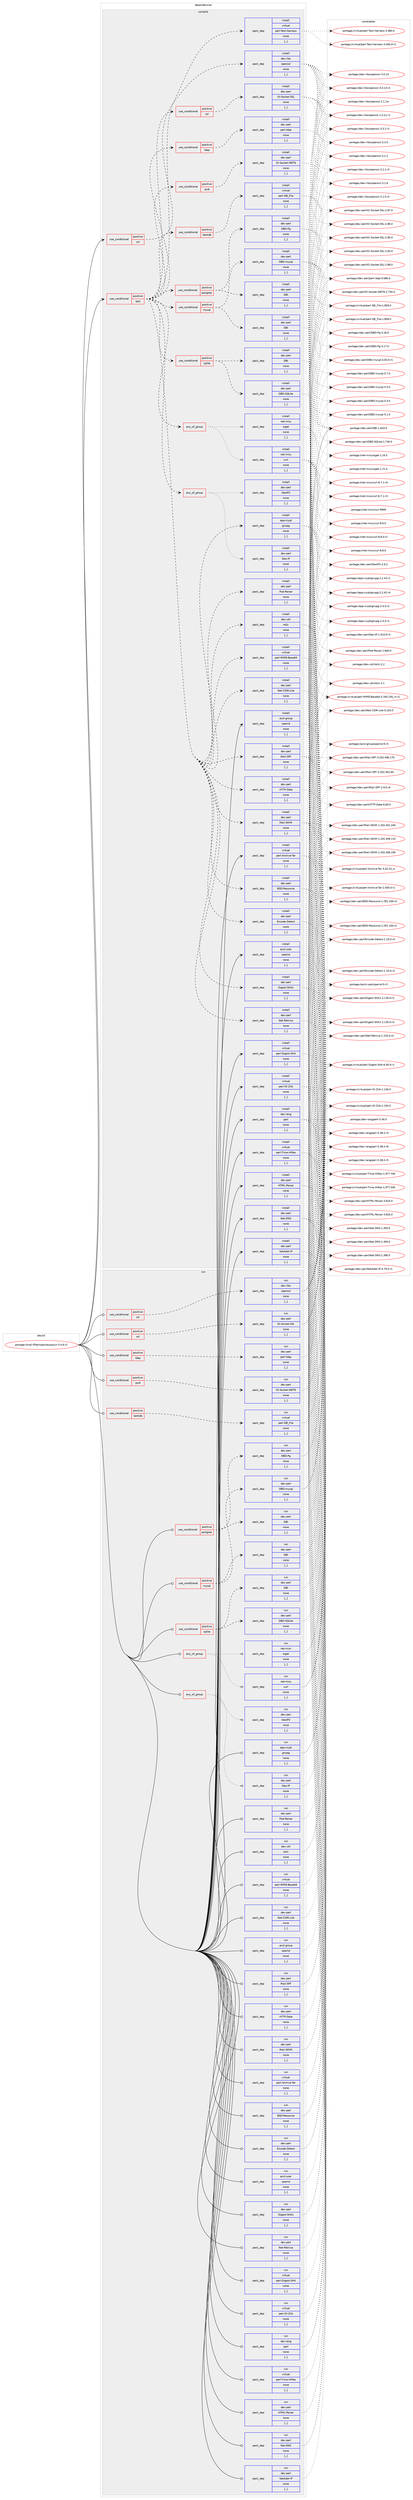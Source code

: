 digraph prolog {

# *************
# Graph options
# *************

newrank=true;
concentrate=true;
compound=true;
graph [rankdir=LR,fontname=Helvetica,fontsize=10,ranksep=1.5];#, ranksep=2.5, nodesep=0.2];
edge  [arrowhead=vee];
node  [fontname=Helvetica,fontsize=10];

# **********
# The ebuild
# **********

subgraph cluster_leftcol {
color=gray;
label=<<i>ebuild</i>>;
id [label="portage://mail-filter/spamassassin-3.4.6-r2", color=red, width=4, href="../mail-filter/spamassassin-3.4.6-r2.svg"];
}

# ****************
# The dependencies
# ****************

subgraph cluster_midcol {
color=gray;
label=<<i>dependencies</i>>;
subgraph cluster_compile {
fillcolor="#eeeeee";
style=filled;
label=<<i>compile</i>>;
subgraph cond70495 {
dependency280217 [label=<<TABLE BORDER="0" CELLBORDER="1" CELLSPACING="0" CELLPADDING="4"><TR><TD ROWSPAN="3" CELLPADDING="10">use_conditional</TD></TR><TR><TD>positive</TD></TR><TR><TD>ssl</TD></TR></TABLE>>, shape=none, color=red];
subgraph pack207424 {
dependency280218 [label=<<TABLE BORDER="0" CELLBORDER="1" CELLSPACING="0" CELLPADDING="4" WIDTH="220"><TR><TD ROWSPAN="6" CELLPADDING="30">pack_dep</TD></TR><TR><TD WIDTH="110">install</TD></TR><TR><TD>dev-libs</TD></TR><TR><TD>openssl</TD></TR><TR><TD>none</TD></TR><TR><TD>[,,]</TD></TR></TABLE>>, shape=none, color=blue];
}
dependency280217:e -> dependency280218:w [weight=20,style="dashed",arrowhead="vee"];
}
id:e -> dependency280217:w [weight=20,style="solid",arrowhead="vee"];
subgraph cond70496 {
dependency280219 [label=<<TABLE BORDER="0" CELLBORDER="1" CELLSPACING="0" CELLPADDING="4"><TR><TD ROWSPAN="3" CELLPADDING="10">use_conditional</TD></TR><TR><TD>positive</TD></TR><TR><TD>test</TD></TR></TABLE>>, shape=none, color=red];
subgraph pack207425 {
dependency280220 [label=<<TABLE BORDER="0" CELLBORDER="1" CELLSPACING="0" CELLPADDING="4" WIDTH="220"><TR><TD ROWSPAN="6" CELLPADDING="30">pack_dep</TD></TR><TR><TD WIDTH="110">install</TD></TR><TR><TD>app-crypt</TD></TR><TR><TD>gnupg</TD></TR><TR><TD>none</TD></TR><TR><TD>[,,]</TD></TR></TABLE>>, shape=none, color=blue];
}
dependency280219:e -> dependency280220:w [weight=20,style="dashed",arrowhead="vee"];
subgraph pack207426 {
dependency280221 [label=<<TABLE BORDER="0" CELLBORDER="1" CELLSPACING="0" CELLPADDING="4" WIDTH="220"><TR><TD ROWSPAN="6" CELLPADDING="30">pack_dep</TD></TR><TR><TD WIDTH="110">install</TD></TR><TR><TD>dev-perl</TD></TR><TR><TD>BSD-Resource</TD></TR><TR><TD>none</TD></TR><TR><TD>[,,]</TD></TR></TABLE>>, shape=none, color=blue];
}
dependency280219:e -> dependency280221:w [weight=20,style="dashed",arrowhead="vee"];
subgraph pack207427 {
dependency280222 [label=<<TABLE BORDER="0" CELLBORDER="1" CELLSPACING="0" CELLPADDING="4" WIDTH="220"><TR><TD ROWSPAN="6" CELLPADDING="30">pack_dep</TD></TR><TR><TD WIDTH="110">install</TD></TR><TR><TD>dev-perl</TD></TR><TR><TD>Digest-SHA1</TD></TR><TR><TD>none</TD></TR><TR><TD>[,,]</TD></TR></TABLE>>, shape=none, color=blue];
}
dependency280219:e -> dependency280222:w [weight=20,style="dashed",arrowhead="vee"];
subgraph pack207428 {
dependency280223 [label=<<TABLE BORDER="0" CELLBORDER="1" CELLSPACING="0" CELLPADDING="4" WIDTH="220"><TR><TD ROWSPAN="6" CELLPADDING="30">pack_dep</TD></TR><TR><TD WIDTH="110">install</TD></TR><TR><TD>dev-perl</TD></TR><TR><TD>Encode-Detect</TD></TR><TR><TD>none</TD></TR><TR><TD>[,,]</TD></TR></TABLE>>, shape=none, color=blue];
}
dependency280219:e -> dependency280223:w [weight=20,style="dashed",arrowhead="vee"];
subgraph any2137 {
dependency280224 [label=<<TABLE BORDER="0" CELLBORDER="1" CELLSPACING="0" CELLPADDING="4"><TR><TD CELLPADDING="10">any_of_group</TD></TR></TABLE>>, shape=none, color=red];subgraph pack207429 {
dependency280225 [label=<<TABLE BORDER="0" CELLBORDER="1" CELLSPACING="0" CELLPADDING="4" WIDTH="220"><TR><TD ROWSPAN="6" CELLPADDING="30">pack_dep</TD></TR><TR><TD WIDTH="110">install</TD></TR><TR><TD>dev-perl</TD></TR><TR><TD>GeoIP2</TD></TR><TR><TD>none</TD></TR><TR><TD>[,,]</TD></TR></TABLE>>, shape=none, color=blue];
}
dependency280224:e -> dependency280225:w [weight=20,style="dotted",arrowhead="oinv"];
subgraph pack207430 {
dependency280226 [label=<<TABLE BORDER="0" CELLBORDER="1" CELLSPACING="0" CELLPADDING="4" WIDTH="220"><TR><TD ROWSPAN="6" CELLPADDING="30">pack_dep</TD></TR><TR><TD WIDTH="110">install</TD></TR><TR><TD>dev-perl</TD></TR><TR><TD>Geo-IP</TD></TR><TR><TD>none</TD></TR><TR><TD>[,,]</TD></TR></TABLE>>, shape=none, color=blue];
}
dependency280224:e -> dependency280226:w [weight=20,style="dotted",arrowhead="oinv"];
}
dependency280219:e -> dependency280224:w [weight=20,style="dashed",arrowhead="vee"];
subgraph pack207431 {
dependency280227 [label=<<TABLE BORDER="0" CELLBORDER="1" CELLSPACING="0" CELLPADDING="4" WIDTH="220"><TR><TD ROWSPAN="6" CELLPADDING="30">pack_dep</TD></TR><TR><TD WIDTH="110">install</TD></TR><TR><TD>dev-perl</TD></TR><TR><TD>HTTP-Date</TD></TR><TR><TD>none</TD></TR><TR><TD>[,,]</TD></TR></TABLE>>, shape=none, color=blue];
}
dependency280219:e -> dependency280227:w [weight=20,style="dashed",arrowhead="vee"];
subgraph pack207432 {
dependency280228 [label=<<TABLE BORDER="0" CELLBORDER="1" CELLSPACING="0" CELLPADDING="4" WIDTH="220"><TR><TD ROWSPAN="6" CELLPADDING="30">pack_dep</TD></TR><TR><TD WIDTH="110">install</TD></TR><TR><TD>dev-perl</TD></TR><TR><TD>Mail-DKIM</TD></TR><TR><TD>none</TD></TR><TR><TD>[,,]</TD></TR></TABLE>>, shape=none, color=blue];
}
dependency280219:e -> dependency280228:w [weight=20,style="dashed",arrowhead="vee"];
subgraph pack207433 {
dependency280229 [label=<<TABLE BORDER="0" CELLBORDER="1" CELLSPACING="0" CELLPADDING="4" WIDTH="220"><TR><TD ROWSPAN="6" CELLPADDING="30">pack_dep</TD></TR><TR><TD WIDTH="110">install</TD></TR><TR><TD>dev-perl</TD></TR><TR><TD>Mail-SPF</TD></TR><TR><TD>none</TD></TR><TR><TD>[,,]</TD></TR></TABLE>>, shape=none, color=blue];
}
dependency280219:e -> dependency280229:w [weight=20,style="dashed",arrowhead="vee"];
subgraph pack207434 {
dependency280230 [label=<<TABLE BORDER="0" CELLBORDER="1" CELLSPACING="0" CELLPADDING="4" WIDTH="220"><TR><TD ROWSPAN="6" CELLPADDING="30">pack_dep</TD></TR><TR><TD WIDTH="110">install</TD></TR><TR><TD>dev-perl</TD></TR><TR><TD>Net-Patricia</TD></TR><TR><TD>none</TD></TR><TR><TD>[,,]</TD></TR></TABLE>>, shape=none, color=blue];
}
dependency280219:e -> dependency280230:w [weight=20,style="dashed",arrowhead="vee"];
subgraph pack207435 {
dependency280231 [label=<<TABLE BORDER="0" CELLBORDER="1" CELLSPACING="0" CELLPADDING="4" WIDTH="220"><TR><TD ROWSPAN="6" CELLPADDING="30">pack_dep</TD></TR><TR><TD WIDTH="110">install</TD></TR><TR><TD>dev-perl</TD></TR><TR><TD>Net-CIDR-Lite</TD></TR><TR><TD>none</TD></TR><TR><TD>[,,]</TD></TR></TABLE>>, shape=none, color=blue];
}
dependency280219:e -> dependency280231:w [weight=20,style="dashed",arrowhead="vee"];
subgraph pack207436 {
dependency280232 [label=<<TABLE BORDER="0" CELLBORDER="1" CELLSPACING="0" CELLPADDING="4" WIDTH="220"><TR><TD ROWSPAN="6" CELLPADDING="30">pack_dep</TD></TR><TR><TD WIDTH="110">install</TD></TR><TR><TD>dev-util</TD></TR><TR><TD>re2c</TD></TR><TR><TD>none</TD></TR><TR><TD>[,,]</TD></TR></TABLE>>, shape=none, color=blue];
}
dependency280219:e -> dependency280232:w [weight=20,style="dashed",arrowhead="vee"];
subgraph any2138 {
dependency280233 [label=<<TABLE BORDER="0" CELLBORDER="1" CELLSPACING="0" CELLPADDING="4"><TR><TD CELLPADDING="10">any_of_group</TD></TR></TABLE>>, shape=none, color=red];subgraph pack207437 {
dependency280234 [label=<<TABLE BORDER="0" CELLBORDER="1" CELLSPACING="0" CELLPADDING="4" WIDTH="220"><TR><TD ROWSPAN="6" CELLPADDING="30">pack_dep</TD></TR><TR><TD WIDTH="110">install</TD></TR><TR><TD>net-misc</TD></TR><TR><TD>wget</TD></TR><TR><TD>none</TD></TR><TR><TD>[,,]</TD></TR></TABLE>>, shape=none, color=blue];
}
dependency280233:e -> dependency280234:w [weight=20,style="dotted",arrowhead="oinv"];
subgraph pack207438 {
dependency280235 [label=<<TABLE BORDER="0" CELLBORDER="1" CELLSPACING="0" CELLPADDING="4" WIDTH="220"><TR><TD ROWSPAN="6" CELLPADDING="30">pack_dep</TD></TR><TR><TD WIDTH="110">install</TD></TR><TR><TD>net-misc</TD></TR><TR><TD>curl</TD></TR><TR><TD>none</TD></TR><TR><TD>[,,]</TD></TR></TABLE>>, shape=none, color=blue];
}
dependency280233:e -> dependency280235:w [weight=20,style="dotted",arrowhead="oinv"];
}
dependency280219:e -> dependency280233:w [weight=20,style="dashed",arrowhead="vee"];
subgraph pack207439 {
dependency280236 [label=<<TABLE BORDER="0" CELLBORDER="1" CELLSPACING="0" CELLPADDING="4" WIDTH="220"><TR><TD ROWSPAN="6" CELLPADDING="30">pack_dep</TD></TR><TR><TD WIDTH="110">install</TD></TR><TR><TD>virtual</TD></TR><TR><TD>perl-MIME-Base64</TD></TR><TR><TD>none</TD></TR><TR><TD>[,,]</TD></TR></TABLE>>, shape=none, color=blue];
}
dependency280219:e -> dependency280236:w [weight=20,style="dashed",arrowhead="vee"];
subgraph pack207440 {
dependency280237 [label=<<TABLE BORDER="0" CELLBORDER="1" CELLSPACING="0" CELLPADDING="4" WIDTH="220"><TR><TD ROWSPAN="6" CELLPADDING="30">pack_dep</TD></TR><TR><TD WIDTH="110">install</TD></TR><TR><TD>dev-perl</TD></TR><TR><TD>Pod-Parser</TD></TR><TR><TD>none</TD></TR><TR><TD>[,,]</TD></TR></TABLE>>, shape=none, color=blue];
}
dependency280219:e -> dependency280237:w [weight=20,style="dashed",arrowhead="vee"];
subgraph cond70497 {
dependency280238 [label=<<TABLE BORDER="0" CELLBORDER="1" CELLSPACING="0" CELLPADDING="4"><TR><TD ROWSPAN="3" CELLPADDING="10">use_conditional</TD></TR><TR><TD>positive</TD></TR><TR><TD>berkdb</TD></TR></TABLE>>, shape=none, color=red];
subgraph pack207441 {
dependency280239 [label=<<TABLE BORDER="0" CELLBORDER="1" CELLSPACING="0" CELLPADDING="4" WIDTH="220"><TR><TD ROWSPAN="6" CELLPADDING="30">pack_dep</TD></TR><TR><TD WIDTH="110">install</TD></TR><TR><TD>virtual</TD></TR><TR><TD>perl-DB_File</TD></TR><TR><TD>none</TD></TR><TR><TD>[,,]</TD></TR></TABLE>>, shape=none, color=blue];
}
dependency280238:e -> dependency280239:w [weight=20,style="dashed",arrowhead="vee"];
}
dependency280219:e -> dependency280238:w [weight=20,style="dashed",arrowhead="vee"];
subgraph cond70498 {
dependency280240 [label=<<TABLE BORDER="0" CELLBORDER="1" CELLSPACING="0" CELLPADDING="4"><TR><TD ROWSPAN="3" CELLPADDING="10">use_conditional</TD></TR><TR><TD>positive</TD></TR><TR><TD>ipv6</TD></TR></TABLE>>, shape=none, color=red];
subgraph pack207442 {
dependency280241 [label=<<TABLE BORDER="0" CELLBORDER="1" CELLSPACING="0" CELLPADDING="4" WIDTH="220"><TR><TD ROWSPAN="6" CELLPADDING="30">pack_dep</TD></TR><TR><TD WIDTH="110">install</TD></TR><TR><TD>dev-perl</TD></TR><TR><TD>IO-Socket-INET6</TD></TR><TR><TD>none</TD></TR><TR><TD>[,,]</TD></TR></TABLE>>, shape=none, color=blue];
}
dependency280240:e -> dependency280241:w [weight=20,style="dashed",arrowhead="vee"];
}
dependency280219:e -> dependency280240:w [weight=20,style="dashed",arrowhead="vee"];
subgraph cond70499 {
dependency280242 [label=<<TABLE BORDER="0" CELLBORDER="1" CELLSPACING="0" CELLPADDING="4"><TR><TD ROWSPAN="3" CELLPADDING="10">use_conditional</TD></TR><TR><TD>positive</TD></TR><TR><TD>ldap</TD></TR></TABLE>>, shape=none, color=red];
subgraph pack207443 {
dependency280243 [label=<<TABLE BORDER="0" CELLBORDER="1" CELLSPACING="0" CELLPADDING="4" WIDTH="220"><TR><TD ROWSPAN="6" CELLPADDING="30">pack_dep</TD></TR><TR><TD WIDTH="110">install</TD></TR><TR><TD>dev-perl</TD></TR><TR><TD>perl-ldap</TD></TR><TR><TD>none</TD></TR><TR><TD>[,,]</TD></TR></TABLE>>, shape=none, color=blue];
}
dependency280242:e -> dependency280243:w [weight=20,style="dashed",arrowhead="vee"];
}
dependency280219:e -> dependency280242:w [weight=20,style="dashed",arrowhead="vee"];
subgraph cond70500 {
dependency280244 [label=<<TABLE BORDER="0" CELLBORDER="1" CELLSPACING="0" CELLPADDING="4"><TR><TD ROWSPAN="3" CELLPADDING="10">use_conditional</TD></TR><TR><TD>positive</TD></TR><TR><TD>mysql</TD></TR></TABLE>>, shape=none, color=red];
subgraph pack207444 {
dependency280245 [label=<<TABLE BORDER="0" CELLBORDER="1" CELLSPACING="0" CELLPADDING="4" WIDTH="220"><TR><TD ROWSPAN="6" CELLPADDING="30">pack_dep</TD></TR><TR><TD WIDTH="110">install</TD></TR><TR><TD>dev-perl</TD></TR><TR><TD>DBI</TD></TR><TR><TD>none</TD></TR><TR><TD>[,,]</TD></TR></TABLE>>, shape=none, color=blue];
}
dependency280244:e -> dependency280245:w [weight=20,style="dashed",arrowhead="vee"];
subgraph pack207445 {
dependency280246 [label=<<TABLE BORDER="0" CELLBORDER="1" CELLSPACING="0" CELLPADDING="4" WIDTH="220"><TR><TD ROWSPAN="6" CELLPADDING="30">pack_dep</TD></TR><TR><TD WIDTH="110">install</TD></TR><TR><TD>dev-perl</TD></TR><TR><TD>DBD-mysql</TD></TR><TR><TD>none</TD></TR><TR><TD>[,,]</TD></TR></TABLE>>, shape=none, color=blue];
}
dependency280244:e -> dependency280246:w [weight=20,style="dashed",arrowhead="vee"];
}
dependency280219:e -> dependency280244:w [weight=20,style="dashed",arrowhead="vee"];
subgraph cond70501 {
dependency280247 [label=<<TABLE BORDER="0" CELLBORDER="1" CELLSPACING="0" CELLPADDING="4"><TR><TD ROWSPAN="3" CELLPADDING="10">use_conditional</TD></TR><TR><TD>positive</TD></TR><TR><TD>postgres</TD></TR></TABLE>>, shape=none, color=red];
subgraph pack207446 {
dependency280248 [label=<<TABLE BORDER="0" CELLBORDER="1" CELLSPACING="0" CELLPADDING="4" WIDTH="220"><TR><TD ROWSPAN="6" CELLPADDING="30">pack_dep</TD></TR><TR><TD WIDTH="110">install</TD></TR><TR><TD>dev-perl</TD></TR><TR><TD>DBI</TD></TR><TR><TD>none</TD></TR><TR><TD>[,,]</TD></TR></TABLE>>, shape=none, color=blue];
}
dependency280247:e -> dependency280248:w [weight=20,style="dashed",arrowhead="vee"];
subgraph pack207447 {
dependency280249 [label=<<TABLE BORDER="0" CELLBORDER="1" CELLSPACING="0" CELLPADDING="4" WIDTH="220"><TR><TD ROWSPAN="6" CELLPADDING="30">pack_dep</TD></TR><TR><TD WIDTH="110">install</TD></TR><TR><TD>dev-perl</TD></TR><TR><TD>DBD-Pg</TD></TR><TR><TD>none</TD></TR><TR><TD>[,,]</TD></TR></TABLE>>, shape=none, color=blue];
}
dependency280247:e -> dependency280249:w [weight=20,style="dashed",arrowhead="vee"];
}
dependency280219:e -> dependency280247:w [weight=20,style="dashed",arrowhead="vee"];
subgraph cond70502 {
dependency280250 [label=<<TABLE BORDER="0" CELLBORDER="1" CELLSPACING="0" CELLPADDING="4"><TR><TD ROWSPAN="3" CELLPADDING="10">use_conditional</TD></TR><TR><TD>positive</TD></TR><TR><TD>sqlite</TD></TR></TABLE>>, shape=none, color=red];
subgraph pack207448 {
dependency280251 [label=<<TABLE BORDER="0" CELLBORDER="1" CELLSPACING="0" CELLPADDING="4" WIDTH="220"><TR><TD ROWSPAN="6" CELLPADDING="30">pack_dep</TD></TR><TR><TD WIDTH="110">install</TD></TR><TR><TD>dev-perl</TD></TR><TR><TD>DBI</TD></TR><TR><TD>none</TD></TR><TR><TD>[,,]</TD></TR></TABLE>>, shape=none, color=blue];
}
dependency280250:e -> dependency280251:w [weight=20,style="dashed",arrowhead="vee"];
subgraph pack207449 {
dependency280252 [label=<<TABLE BORDER="0" CELLBORDER="1" CELLSPACING="0" CELLPADDING="4" WIDTH="220"><TR><TD ROWSPAN="6" CELLPADDING="30">pack_dep</TD></TR><TR><TD WIDTH="110">install</TD></TR><TR><TD>dev-perl</TD></TR><TR><TD>DBD-SQLite</TD></TR><TR><TD>none</TD></TR><TR><TD>[,,]</TD></TR></TABLE>>, shape=none, color=blue];
}
dependency280250:e -> dependency280252:w [weight=20,style="dashed",arrowhead="vee"];
}
dependency280219:e -> dependency280250:w [weight=20,style="dashed",arrowhead="vee"];
subgraph cond70503 {
dependency280253 [label=<<TABLE BORDER="0" CELLBORDER="1" CELLSPACING="0" CELLPADDING="4"><TR><TD ROWSPAN="3" CELLPADDING="10">use_conditional</TD></TR><TR><TD>positive</TD></TR><TR><TD>ssl</TD></TR></TABLE>>, shape=none, color=red];
subgraph pack207450 {
dependency280254 [label=<<TABLE BORDER="0" CELLBORDER="1" CELLSPACING="0" CELLPADDING="4" WIDTH="220"><TR><TD ROWSPAN="6" CELLPADDING="30">pack_dep</TD></TR><TR><TD WIDTH="110">install</TD></TR><TR><TD>dev-perl</TD></TR><TR><TD>IO-Socket-SSL</TD></TR><TR><TD>none</TD></TR><TR><TD>[,,]</TD></TR></TABLE>>, shape=none, color=blue];
}
dependency280253:e -> dependency280254:w [weight=20,style="dashed",arrowhead="vee"];
}
dependency280219:e -> dependency280253:w [weight=20,style="dashed",arrowhead="vee"];
subgraph pack207451 {
dependency280255 [label=<<TABLE BORDER="0" CELLBORDER="1" CELLSPACING="0" CELLPADDING="4" WIDTH="220"><TR><TD ROWSPAN="6" CELLPADDING="30">pack_dep</TD></TR><TR><TD WIDTH="110">install</TD></TR><TR><TD>virtual</TD></TR><TR><TD>perl-Test-Harness</TD></TR><TR><TD>none</TD></TR><TR><TD>[,,]</TD></TR></TABLE>>, shape=none, color=blue];
}
dependency280219:e -> dependency280255:w [weight=20,style="dashed",arrowhead="vee"];
}
id:e -> dependency280219:w [weight=20,style="solid",arrowhead="vee"];
subgraph pack207452 {
dependency280256 [label=<<TABLE BORDER="0" CELLBORDER="1" CELLSPACING="0" CELLPADDING="4" WIDTH="220"><TR><TD ROWSPAN="6" CELLPADDING="30">pack_dep</TD></TR><TR><TD WIDTH="110">install</TD></TR><TR><TD>acct-group</TD></TR><TR><TD>spamd</TD></TR><TR><TD>none</TD></TR><TR><TD>[,,]</TD></TR></TABLE>>, shape=none, color=blue];
}
id:e -> dependency280256:w [weight=20,style="solid",arrowhead="vee"];
subgraph pack207453 {
dependency280257 [label=<<TABLE BORDER="0" CELLBORDER="1" CELLSPACING="0" CELLPADDING="4" WIDTH="220"><TR><TD ROWSPAN="6" CELLPADDING="30">pack_dep</TD></TR><TR><TD WIDTH="110">install</TD></TR><TR><TD>acct-user</TD></TR><TR><TD>spamd</TD></TR><TR><TD>none</TD></TR><TR><TD>[,,]</TD></TR></TABLE>>, shape=none, color=blue];
}
id:e -> dependency280257:w [weight=20,style="solid",arrowhead="vee"];
subgraph pack207454 {
dependency280258 [label=<<TABLE BORDER="0" CELLBORDER="1" CELLSPACING="0" CELLPADDING="4" WIDTH="220"><TR><TD ROWSPAN="6" CELLPADDING="30">pack_dep</TD></TR><TR><TD WIDTH="110">install</TD></TR><TR><TD>dev-lang</TD></TR><TR><TD>perl</TD></TR><TR><TD>none</TD></TR><TR><TD>[,,]</TD></TR></TABLE>>, shape=none, color=blue];
}
id:e -> dependency280258:w [weight=20,style="solid",arrowhead="vee"];
subgraph pack207455 {
dependency280259 [label=<<TABLE BORDER="0" CELLBORDER="1" CELLSPACING="0" CELLPADDING="4" WIDTH="220"><TR><TD ROWSPAN="6" CELLPADDING="30">pack_dep</TD></TR><TR><TD WIDTH="110">install</TD></TR><TR><TD>dev-perl</TD></TR><TR><TD>HTML-Parser</TD></TR><TR><TD>none</TD></TR><TR><TD>[,,]</TD></TR></TABLE>>, shape=none, color=blue];
}
id:e -> dependency280259:w [weight=20,style="solid",arrowhead="vee"];
subgraph pack207456 {
dependency280260 [label=<<TABLE BORDER="0" CELLBORDER="1" CELLSPACING="0" CELLPADDING="4" WIDTH="220"><TR><TD ROWSPAN="6" CELLPADDING="30">pack_dep</TD></TR><TR><TD WIDTH="110">install</TD></TR><TR><TD>dev-perl</TD></TR><TR><TD>Net-DNS</TD></TR><TR><TD>none</TD></TR><TR><TD>[,,]</TD></TR></TABLE>>, shape=none, color=blue];
}
id:e -> dependency280260:w [weight=20,style="solid",arrowhead="vee"];
subgraph pack207457 {
dependency280261 [label=<<TABLE BORDER="0" CELLBORDER="1" CELLSPACING="0" CELLPADDING="4" WIDTH="220"><TR><TD ROWSPAN="6" CELLPADDING="30">pack_dep</TD></TR><TR><TD WIDTH="110">install</TD></TR><TR><TD>dev-perl</TD></TR><TR><TD>NetAddr-IP</TD></TR><TR><TD>none</TD></TR><TR><TD>[,,]</TD></TR></TABLE>>, shape=none, color=blue];
}
id:e -> dependency280261:w [weight=20,style="solid",arrowhead="vee"];
subgraph pack207458 {
dependency280262 [label=<<TABLE BORDER="0" CELLBORDER="1" CELLSPACING="0" CELLPADDING="4" WIDTH="220"><TR><TD ROWSPAN="6" CELLPADDING="30">pack_dep</TD></TR><TR><TD WIDTH="110">install</TD></TR><TR><TD>virtual</TD></TR><TR><TD>perl-Archive-Tar</TD></TR><TR><TD>none</TD></TR><TR><TD>[,,]</TD></TR></TABLE>>, shape=none, color=blue];
}
id:e -> dependency280262:w [weight=20,style="solid",arrowhead="vee"];
subgraph pack207459 {
dependency280263 [label=<<TABLE BORDER="0" CELLBORDER="1" CELLSPACING="0" CELLPADDING="4" WIDTH="220"><TR><TD ROWSPAN="6" CELLPADDING="30">pack_dep</TD></TR><TR><TD WIDTH="110">install</TD></TR><TR><TD>virtual</TD></TR><TR><TD>perl-Digest-SHA</TD></TR><TR><TD>none</TD></TR><TR><TD>[,,]</TD></TR></TABLE>>, shape=none, color=blue];
}
id:e -> dependency280263:w [weight=20,style="solid",arrowhead="vee"];
subgraph pack207460 {
dependency280264 [label=<<TABLE BORDER="0" CELLBORDER="1" CELLSPACING="0" CELLPADDING="4" WIDTH="220"><TR><TD ROWSPAN="6" CELLPADDING="30">pack_dep</TD></TR><TR><TD WIDTH="110">install</TD></TR><TR><TD>virtual</TD></TR><TR><TD>perl-IO-Zlib</TD></TR><TR><TD>none</TD></TR><TR><TD>[,,]</TD></TR></TABLE>>, shape=none, color=blue];
}
id:e -> dependency280264:w [weight=20,style="solid",arrowhead="vee"];
subgraph pack207461 {
dependency280265 [label=<<TABLE BORDER="0" CELLBORDER="1" CELLSPACING="0" CELLPADDING="4" WIDTH="220"><TR><TD ROWSPAN="6" CELLPADDING="30">pack_dep</TD></TR><TR><TD WIDTH="110">install</TD></TR><TR><TD>virtual</TD></TR><TR><TD>perl-Time-HiRes</TD></TR><TR><TD>none</TD></TR><TR><TD>[,,]</TD></TR></TABLE>>, shape=none, color=blue];
}
id:e -> dependency280265:w [weight=20,style="solid",arrowhead="vee"];
}
subgraph cluster_compileandrun {
fillcolor="#eeeeee";
style=filled;
label=<<i>compile and run</i>>;
}
subgraph cluster_run {
fillcolor="#eeeeee";
style=filled;
label=<<i>run</i>>;
subgraph any2139 {
dependency280266 [label=<<TABLE BORDER="0" CELLBORDER="1" CELLSPACING="0" CELLPADDING="4"><TR><TD CELLPADDING="10">any_of_group</TD></TR></TABLE>>, shape=none, color=red];subgraph pack207462 {
dependency280267 [label=<<TABLE BORDER="0" CELLBORDER="1" CELLSPACING="0" CELLPADDING="4" WIDTH="220"><TR><TD ROWSPAN="6" CELLPADDING="30">pack_dep</TD></TR><TR><TD WIDTH="110">run</TD></TR><TR><TD>dev-perl</TD></TR><TR><TD>GeoIP2</TD></TR><TR><TD>none</TD></TR><TR><TD>[,,]</TD></TR></TABLE>>, shape=none, color=blue];
}
dependency280266:e -> dependency280267:w [weight=20,style="dotted",arrowhead="oinv"];
subgraph pack207463 {
dependency280268 [label=<<TABLE BORDER="0" CELLBORDER="1" CELLSPACING="0" CELLPADDING="4" WIDTH="220"><TR><TD ROWSPAN="6" CELLPADDING="30">pack_dep</TD></TR><TR><TD WIDTH="110">run</TD></TR><TR><TD>dev-perl</TD></TR><TR><TD>Geo-IP</TD></TR><TR><TD>none</TD></TR><TR><TD>[,,]</TD></TR></TABLE>>, shape=none, color=blue];
}
dependency280266:e -> dependency280268:w [weight=20,style="dotted",arrowhead="oinv"];
}
id:e -> dependency280266:w [weight=20,style="solid",arrowhead="odot"];
subgraph any2140 {
dependency280269 [label=<<TABLE BORDER="0" CELLBORDER="1" CELLSPACING="0" CELLPADDING="4"><TR><TD CELLPADDING="10">any_of_group</TD></TR></TABLE>>, shape=none, color=red];subgraph pack207464 {
dependency280270 [label=<<TABLE BORDER="0" CELLBORDER="1" CELLSPACING="0" CELLPADDING="4" WIDTH="220"><TR><TD ROWSPAN="6" CELLPADDING="30">pack_dep</TD></TR><TR><TD WIDTH="110">run</TD></TR><TR><TD>net-misc</TD></TR><TR><TD>wget</TD></TR><TR><TD>none</TD></TR><TR><TD>[,,]</TD></TR></TABLE>>, shape=none, color=blue];
}
dependency280269:e -> dependency280270:w [weight=20,style="dotted",arrowhead="oinv"];
subgraph pack207465 {
dependency280271 [label=<<TABLE BORDER="0" CELLBORDER="1" CELLSPACING="0" CELLPADDING="4" WIDTH="220"><TR><TD ROWSPAN="6" CELLPADDING="30">pack_dep</TD></TR><TR><TD WIDTH="110">run</TD></TR><TR><TD>net-misc</TD></TR><TR><TD>curl</TD></TR><TR><TD>none</TD></TR><TR><TD>[,,]</TD></TR></TABLE>>, shape=none, color=blue];
}
dependency280269:e -> dependency280271:w [weight=20,style="dotted",arrowhead="oinv"];
}
id:e -> dependency280269:w [weight=20,style="solid",arrowhead="odot"];
subgraph cond70504 {
dependency280272 [label=<<TABLE BORDER="0" CELLBORDER="1" CELLSPACING="0" CELLPADDING="4"><TR><TD ROWSPAN="3" CELLPADDING="10">use_conditional</TD></TR><TR><TD>positive</TD></TR><TR><TD>berkdb</TD></TR></TABLE>>, shape=none, color=red];
subgraph pack207466 {
dependency280273 [label=<<TABLE BORDER="0" CELLBORDER="1" CELLSPACING="0" CELLPADDING="4" WIDTH="220"><TR><TD ROWSPAN="6" CELLPADDING="30">pack_dep</TD></TR><TR><TD WIDTH="110">run</TD></TR><TR><TD>virtual</TD></TR><TR><TD>perl-DB_File</TD></TR><TR><TD>none</TD></TR><TR><TD>[,,]</TD></TR></TABLE>>, shape=none, color=blue];
}
dependency280272:e -> dependency280273:w [weight=20,style="dashed",arrowhead="vee"];
}
id:e -> dependency280272:w [weight=20,style="solid",arrowhead="odot"];
subgraph cond70505 {
dependency280274 [label=<<TABLE BORDER="0" CELLBORDER="1" CELLSPACING="0" CELLPADDING="4"><TR><TD ROWSPAN="3" CELLPADDING="10">use_conditional</TD></TR><TR><TD>positive</TD></TR><TR><TD>ipv6</TD></TR></TABLE>>, shape=none, color=red];
subgraph pack207467 {
dependency280275 [label=<<TABLE BORDER="0" CELLBORDER="1" CELLSPACING="0" CELLPADDING="4" WIDTH="220"><TR><TD ROWSPAN="6" CELLPADDING="30">pack_dep</TD></TR><TR><TD WIDTH="110">run</TD></TR><TR><TD>dev-perl</TD></TR><TR><TD>IO-Socket-INET6</TD></TR><TR><TD>none</TD></TR><TR><TD>[,,]</TD></TR></TABLE>>, shape=none, color=blue];
}
dependency280274:e -> dependency280275:w [weight=20,style="dashed",arrowhead="vee"];
}
id:e -> dependency280274:w [weight=20,style="solid",arrowhead="odot"];
subgraph cond70506 {
dependency280276 [label=<<TABLE BORDER="0" CELLBORDER="1" CELLSPACING="0" CELLPADDING="4"><TR><TD ROWSPAN="3" CELLPADDING="10">use_conditional</TD></TR><TR><TD>positive</TD></TR><TR><TD>ldap</TD></TR></TABLE>>, shape=none, color=red];
subgraph pack207468 {
dependency280277 [label=<<TABLE BORDER="0" CELLBORDER="1" CELLSPACING="0" CELLPADDING="4" WIDTH="220"><TR><TD ROWSPAN="6" CELLPADDING="30">pack_dep</TD></TR><TR><TD WIDTH="110">run</TD></TR><TR><TD>dev-perl</TD></TR><TR><TD>perl-ldap</TD></TR><TR><TD>none</TD></TR><TR><TD>[,,]</TD></TR></TABLE>>, shape=none, color=blue];
}
dependency280276:e -> dependency280277:w [weight=20,style="dashed",arrowhead="vee"];
}
id:e -> dependency280276:w [weight=20,style="solid",arrowhead="odot"];
subgraph cond70507 {
dependency280278 [label=<<TABLE BORDER="0" CELLBORDER="1" CELLSPACING="0" CELLPADDING="4"><TR><TD ROWSPAN="3" CELLPADDING="10">use_conditional</TD></TR><TR><TD>positive</TD></TR><TR><TD>mysql</TD></TR></TABLE>>, shape=none, color=red];
subgraph pack207469 {
dependency280279 [label=<<TABLE BORDER="0" CELLBORDER="1" CELLSPACING="0" CELLPADDING="4" WIDTH="220"><TR><TD ROWSPAN="6" CELLPADDING="30">pack_dep</TD></TR><TR><TD WIDTH="110">run</TD></TR><TR><TD>dev-perl</TD></TR><TR><TD>DBI</TD></TR><TR><TD>none</TD></TR><TR><TD>[,,]</TD></TR></TABLE>>, shape=none, color=blue];
}
dependency280278:e -> dependency280279:w [weight=20,style="dashed",arrowhead="vee"];
subgraph pack207470 {
dependency280280 [label=<<TABLE BORDER="0" CELLBORDER="1" CELLSPACING="0" CELLPADDING="4" WIDTH="220"><TR><TD ROWSPAN="6" CELLPADDING="30">pack_dep</TD></TR><TR><TD WIDTH="110">run</TD></TR><TR><TD>dev-perl</TD></TR><TR><TD>DBD-mysql</TD></TR><TR><TD>none</TD></TR><TR><TD>[,,]</TD></TR></TABLE>>, shape=none, color=blue];
}
dependency280278:e -> dependency280280:w [weight=20,style="dashed",arrowhead="vee"];
}
id:e -> dependency280278:w [weight=20,style="solid",arrowhead="odot"];
subgraph cond70508 {
dependency280281 [label=<<TABLE BORDER="0" CELLBORDER="1" CELLSPACING="0" CELLPADDING="4"><TR><TD ROWSPAN="3" CELLPADDING="10">use_conditional</TD></TR><TR><TD>positive</TD></TR><TR><TD>postgres</TD></TR></TABLE>>, shape=none, color=red];
subgraph pack207471 {
dependency280282 [label=<<TABLE BORDER="0" CELLBORDER="1" CELLSPACING="0" CELLPADDING="4" WIDTH="220"><TR><TD ROWSPAN="6" CELLPADDING="30">pack_dep</TD></TR><TR><TD WIDTH="110">run</TD></TR><TR><TD>dev-perl</TD></TR><TR><TD>DBI</TD></TR><TR><TD>none</TD></TR><TR><TD>[,,]</TD></TR></TABLE>>, shape=none, color=blue];
}
dependency280281:e -> dependency280282:w [weight=20,style="dashed",arrowhead="vee"];
subgraph pack207472 {
dependency280283 [label=<<TABLE BORDER="0" CELLBORDER="1" CELLSPACING="0" CELLPADDING="4" WIDTH="220"><TR><TD ROWSPAN="6" CELLPADDING="30">pack_dep</TD></TR><TR><TD WIDTH="110">run</TD></TR><TR><TD>dev-perl</TD></TR><TR><TD>DBD-Pg</TD></TR><TR><TD>none</TD></TR><TR><TD>[,,]</TD></TR></TABLE>>, shape=none, color=blue];
}
dependency280281:e -> dependency280283:w [weight=20,style="dashed",arrowhead="vee"];
}
id:e -> dependency280281:w [weight=20,style="solid",arrowhead="odot"];
subgraph cond70509 {
dependency280284 [label=<<TABLE BORDER="0" CELLBORDER="1" CELLSPACING="0" CELLPADDING="4"><TR><TD ROWSPAN="3" CELLPADDING="10">use_conditional</TD></TR><TR><TD>positive</TD></TR><TR><TD>sqlite</TD></TR></TABLE>>, shape=none, color=red];
subgraph pack207473 {
dependency280285 [label=<<TABLE BORDER="0" CELLBORDER="1" CELLSPACING="0" CELLPADDING="4" WIDTH="220"><TR><TD ROWSPAN="6" CELLPADDING="30">pack_dep</TD></TR><TR><TD WIDTH="110">run</TD></TR><TR><TD>dev-perl</TD></TR><TR><TD>DBI</TD></TR><TR><TD>none</TD></TR><TR><TD>[,,]</TD></TR></TABLE>>, shape=none, color=blue];
}
dependency280284:e -> dependency280285:w [weight=20,style="dashed",arrowhead="vee"];
subgraph pack207474 {
dependency280286 [label=<<TABLE BORDER="0" CELLBORDER="1" CELLSPACING="0" CELLPADDING="4" WIDTH="220"><TR><TD ROWSPAN="6" CELLPADDING="30">pack_dep</TD></TR><TR><TD WIDTH="110">run</TD></TR><TR><TD>dev-perl</TD></TR><TR><TD>DBD-SQLite</TD></TR><TR><TD>none</TD></TR><TR><TD>[,,]</TD></TR></TABLE>>, shape=none, color=blue];
}
dependency280284:e -> dependency280286:w [weight=20,style="dashed",arrowhead="vee"];
}
id:e -> dependency280284:w [weight=20,style="solid",arrowhead="odot"];
subgraph cond70510 {
dependency280287 [label=<<TABLE BORDER="0" CELLBORDER="1" CELLSPACING="0" CELLPADDING="4"><TR><TD ROWSPAN="3" CELLPADDING="10">use_conditional</TD></TR><TR><TD>positive</TD></TR><TR><TD>ssl</TD></TR></TABLE>>, shape=none, color=red];
subgraph pack207475 {
dependency280288 [label=<<TABLE BORDER="0" CELLBORDER="1" CELLSPACING="0" CELLPADDING="4" WIDTH="220"><TR><TD ROWSPAN="6" CELLPADDING="30">pack_dep</TD></TR><TR><TD WIDTH="110">run</TD></TR><TR><TD>dev-libs</TD></TR><TR><TD>openssl</TD></TR><TR><TD>none</TD></TR><TR><TD>[,,]</TD></TR></TABLE>>, shape=none, color=blue];
}
dependency280287:e -> dependency280288:w [weight=20,style="dashed",arrowhead="vee"];
}
id:e -> dependency280287:w [weight=20,style="solid",arrowhead="odot"];
subgraph cond70511 {
dependency280289 [label=<<TABLE BORDER="0" CELLBORDER="1" CELLSPACING="0" CELLPADDING="4"><TR><TD ROWSPAN="3" CELLPADDING="10">use_conditional</TD></TR><TR><TD>positive</TD></TR><TR><TD>ssl</TD></TR></TABLE>>, shape=none, color=red];
subgraph pack207476 {
dependency280290 [label=<<TABLE BORDER="0" CELLBORDER="1" CELLSPACING="0" CELLPADDING="4" WIDTH="220"><TR><TD ROWSPAN="6" CELLPADDING="30">pack_dep</TD></TR><TR><TD WIDTH="110">run</TD></TR><TR><TD>dev-perl</TD></TR><TR><TD>IO-Socket-SSL</TD></TR><TR><TD>none</TD></TR><TR><TD>[,,]</TD></TR></TABLE>>, shape=none, color=blue];
}
dependency280289:e -> dependency280290:w [weight=20,style="dashed",arrowhead="vee"];
}
id:e -> dependency280289:w [weight=20,style="solid",arrowhead="odot"];
subgraph pack207477 {
dependency280291 [label=<<TABLE BORDER="0" CELLBORDER="1" CELLSPACING="0" CELLPADDING="4" WIDTH="220"><TR><TD ROWSPAN="6" CELLPADDING="30">pack_dep</TD></TR><TR><TD WIDTH="110">run</TD></TR><TR><TD>acct-group</TD></TR><TR><TD>spamd</TD></TR><TR><TD>none</TD></TR><TR><TD>[,,]</TD></TR></TABLE>>, shape=none, color=blue];
}
id:e -> dependency280291:w [weight=20,style="solid",arrowhead="odot"];
subgraph pack207478 {
dependency280292 [label=<<TABLE BORDER="0" CELLBORDER="1" CELLSPACING="0" CELLPADDING="4" WIDTH="220"><TR><TD ROWSPAN="6" CELLPADDING="30">pack_dep</TD></TR><TR><TD WIDTH="110">run</TD></TR><TR><TD>acct-user</TD></TR><TR><TD>spamd</TD></TR><TR><TD>none</TD></TR><TR><TD>[,,]</TD></TR></TABLE>>, shape=none, color=blue];
}
id:e -> dependency280292:w [weight=20,style="solid",arrowhead="odot"];
subgraph pack207479 {
dependency280293 [label=<<TABLE BORDER="0" CELLBORDER="1" CELLSPACING="0" CELLPADDING="4" WIDTH="220"><TR><TD ROWSPAN="6" CELLPADDING="30">pack_dep</TD></TR><TR><TD WIDTH="110">run</TD></TR><TR><TD>app-crypt</TD></TR><TR><TD>gnupg</TD></TR><TR><TD>none</TD></TR><TR><TD>[,,]</TD></TR></TABLE>>, shape=none, color=blue];
}
id:e -> dependency280293:w [weight=20,style="solid",arrowhead="odot"];
subgraph pack207480 {
dependency280294 [label=<<TABLE BORDER="0" CELLBORDER="1" CELLSPACING="0" CELLPADDING="4" WIDTH="220"><TR><TD ROWSPAN="6" CELLPADDING="30">pack_dep</TD></TR><TR><TD WIDTH="110">run</TD></TR><TR><TD>dev-lang</TD></TR><TR><TD>perl</TD></TR><TR><TD>none</TD></TR><TR><TD>[,,]</TD></TR></TABLE>>, shape=none, color=blue];
}
id:e -> dependency280294:w [weight=20,style="solid",arrowhead="odot"];
subgraph pack207481 {
dependency280295 [label=<<TABLE BORDER="0" CELLBORDER="1" CELLSPACING="0" CELLPADDING="4" WIDTH="220"><TR><TD ROWSPAN="6" CELLPADDING="30">pack_dep</TD></TR><TR><TD WIDTH="110">run</TD></TR><TR><TD>dev-perl</TD></TR><TR><TD>BSD-Resource</TD></TR><TR><TD>none</TD></TR><TR><TD>[,,]</TD></TR></TABLE>>, shape=none, color=blue];
}
id:e -> dependency280295:w [weight=20,style="solid",arrowhead="odot"];
subgraph pack207482 {
dependency280296 [label=<<TABLE BORDER="0" CELLBORDER="1" CELLSPACING="0" CELLPADDING="4" WIDTH="220"><TR><TD ROWSPAN="6" CELLPADDING="30">pack_dep</TD></TR><TR><TD WIDTH="110">run</TD></TR><TR><TD>dev-perl</TD></TR><TR><TD>Digest-SHA1</TD></TR><TR><TD>none</TD></TR><TR><TD>[,,]</TD></TR></TABLE>>, shape=none, color=blue];
}
id:e -> dependency280296:w [weight=20,style="solid",arrowhead="odot"];
subgraph pack207483 {
dependency280297 [label=<<TABLE BORDER="0" CELLBORDER="1" CELLSPACING="0" CELLPADDING="4" WIDTH="220"><TR><TD ROWSPAN="6" CELLPADDING="30">pack_dep</TD></TR><TR><TD WIDTH="110">run</TD></TR><TR><TD>dev-perl</TD></TR><TR><TD>Encode-Detect</TD></TR><TR><TD>none</TD></TR><TR><TD>[,,]</TD></TR></TABLE>>, shape=none, color=blue];
}
id:e -> dependency280297:w [weight=20,style="solid",arrowhead="odot"];
subgraph pack207484 {
dependency280298 [label=<<TABLE BORDER="0" CELLBORDER="1" CELLSPACING="0" CELLPADDING="4" WIDTH="220"><TR><TD ROWSPAN="6" CELLPADDING="30">pack_dep</TD></TR><TR><TD WIDTH="110">run</TD></TR><TR><TD>dev-perl</TD></TR><TR><TD>HTML-Parser</TD></TR><TR><TD>none</TD></TR><TR><TD>[,,]</TD></TR></TABLE>>, shape=none, color=blue];
}
id:e -> dependency280298:w [weight=20,style="solid",arrowhead="odot"];
subgraph pack207485 {
dependency280299 [label=<<TABLE BORDER="0" CELLBORDER="1" CELLSPACING="0" CELLPADDING="4" WIDTH="220"><TR><TD ROWSPAN="6" CELLPADDING="30">pack_dep</TD></TR><TR><TD WIDTH="110">run</TD></TR><TR><TD>dev-perl</TD></TR><TR><TD>HTTP-Date</TD></TR><TR><TD>none</TD></TR><TR><TD>[,,]</TD></TR></TABLE>>, shape=none, color=blue];
}
id:e -> dependency280299:w [weight=20,style="solid",arrowhead="odot"];
subgraph pack207486 {
dependency280300 [label=<<TABLE BORDER="0" CELLBORDER="1" CELLSPACING="0" CELLPADDING="4" WIDTH="220"><TR><TD ROWSPAN="6" CELLPADDING="30">pack_dep</TD></TR><TR><TD WIDTH="110">run</TD></TR><TR><TD>dev-perl</TD></TR><TR><TD>Mail-DKIM</TD></TR><TR><TD>none</TD></TR><TR><TD>[,,]</TD></TR></TABLE>>, shape=none, color=blue];
}
id:e -> dependency280300:w [weight=20,style="solid",arrowhead="odot"];
subgraph pack207487 {
dependency280301 [label=<<TABLE BORDER="0" CELLBORDER="1" CELLSPACING="0" CELLPADDING="4" WIDTH="220"><TR><TD ROWSPAN="6" CELLPADDING="30">pack_dep</TD></TR><TR><TD WIDTH="110">run</TD></TR><TR><TD>dev-perl</TD></TR><TR><TD>Mail-SPF</TD></TR><TR><TD>none</TD></TR><TR><TD>[,,]</TD></TR></TABLE>>, shape=none, color=blue];
}
id:e -> dependency280301:w [weight=20,style="solid",arrowhead="odot"];
subgraph pack207488 {
dependency280302 [label=<<TABLE BORDER="0" CELLBORDER="1" CELLSPACING="0" CELLPADDING="4" WIDTH="220"><TR><TD ROWSPAN="6" CELLPADDING="30">pack_dep</TD></TR><TR><TD WIDTH="110">run</TD></TR><TR><TD>dev-perl</TD></TR><TR><TD>Net-CIDR-Lite</TD></TR><TR><TD>none</TD></TR><TR><TD>[,,]</TD></TR></TABLE>>, shape=none, color=blue];
}
id:e -> dependency280302:w [weight=20,style="solid",arrowhead="odot"];
subgraph pack207489 {
dependency280303 [label=<<TABLE BORDER="0" CELLBORDER="1" CELLSPACING="0" CELLPADDING="4" WIDTH="220"><TR><TD ROWSPAN="6" CELLPADDING="30">pack_dep</TD></TR><TR><TD WIDTH="110">run</TD></TR><TR><TD>dev-perl</TD></TR><TR><TD>Net-DNS</TD></TR><TR><TD>none</TD></TR><TR><TD>[,,]</TD></TR></TABLE>>, shape=none, color=blue];
}
id:e -> dependency280303:w [weight=20,style="solid",arrowhead="odot"];
subgraph pack207490 {
dependency280304 [label=<<TABLE BORDER="0" CELLBORDER="1" CELLSPACING="0" CELLPADDING="4" WIDTH="220"><TR><TD ROWSPAN="6" CELLPADDING="30">pack_dep</TD></TR><TR><TD WIDTH="110">run</TD></TR><TR><TD>dev-perl</TD></TR><TR><TD>Net-Patricia</TD></TR><TR><TD>none</TD></TR><TR><TD>[,,]</TD></TR></TABLE>>, shape=none, color=blue];
}
id:e -> dependency280304:w [weight=20,style="solid",arrowhead="odot"];
subgraph pack207491 {
dependency280305 [label=<<TABLE BORDER="0" CELLBORDER="1" CELLSPACING="0" CELLPADDING="4" WIDTH="220"><TR><TD ROWSPAN="6" CELLPADDING="30">pack_dep</TD></TR><TR><TD WIDTH="110">run</TD></TR><TR><TD>dev-perl</TD></TR><TR><TD>NetAddr-IP</TD></TR><TR><TD>none</TD></TR><TR><TD>[,,]</TD></TR></TABLE>>, shape=none, color=blue];
}
id:e -> dependency280305:w [weight=20,style="solid",arrowhead="odot"];
subgraph pack207492 {
dependency280306 [label=<<TABLE BORDER="0" CELLBORDER="1" CELLSPACING="0" CELLPADDING="4" WIDTH="220"><TR><TD ROWSPAN="6" CELLPADDING="30">pack_dep</TD></TR><TR><TD WIDTH="110">run</TD></TR><TR><TD>dev-perl</TD></TR><TR><TD>Pod-Parser</TD></TR><TR><TD>none</TD></TR><TR><TD>[,,]</TD></TR></TABLE>>, shape=none, color=blue];
}
id:e -> dependency280306:w [weight=20,style="solid",arrowhead="odot"];
subgraph pack207493 {
dependency280307 [label=<<TABLE BORDER="0" CELLBORDER="1" CELLSPACING="0" CELLPADDING="4" WIDTH="220"><TR><TD ROWSPAN="6" CELLPADDING="30">pack_dep</TD></TR><TR><TD WIDTH="110">run</TD></TR><TR><TD>dev-util</TD></TR><TR><TD>re2c</TD></TR><TR><TD>none</TD></TR><TR><TD>[,,]</TD></TR></TABLE>>, shape=none, color=blue];
}
id:e -> dependency280307:w [weight=20,style="solid",arrowhead="odot"];
subgraph pack207494 {
dependency280308 [label=<<TABLE BORDER="0" CELLBORDER="1" CELLSPACING="0" CELLPADDING="4" WIDTH="220"><TR><TD ROWSPAN="6" CELLPADDING="30">pack_dep</TD></TR><TR><TD WIDTH="110">run</TD></TR><TR><TD>virtual</TD></TR><TR><TD>perl-Archive-Tar</TD></TR><TR><TD>none</TD></TR><TR><TD>[,,]</TD></TR></TABLE>>, shape=none, color=blue];
}
id:e -> dependency280308:w [weight=20,style="solid",arrowhead="odot"];
subgraph pack207495 {
dependency280309 [label=<<TABLE BORDER="0" CELLBORDER="1" CELLSPACING="0" CELLPADDING="4" WIDTH="220"><TR><TD ROWSPAN="6" CELLPADDING="30">pack_dep</TD></TR><TR><TD WIDTH="110">run</TD></TR><TR><TD>virtual</TD></TR><TR><TD>perl-Digest-SHA</TD></TR><TR><TD>none</TD></TR><TR><TD>[,,]</TD></TR></TABLE>>, shape=none, color=blue];
}
id:e -> dependency280309:w [weight=20,style="solid",arrowhead="odot"];
subgraph pack207496 {
dependency280310 [label=<<TABLE BORDER="0" CELLBORDER="1" CELLSPACING="0" CELLPADDING="4" WIDTH="220"><TR><TD ROWSPAN="6" CELLPADDING="30">pack_dep</TD></TR><TR><TD WIDTH="110">run</TD></TR><TR><TD>virtual</TD></TR><TR><TD>perl-IO-Zlib</TD></TR><TR><TD>none</TD></TR><TR><TD>[,,]</TD></TR></TABLE>>, shape=none, color=blue];
}
id:e -> dependency280310:w [weight=20,style="solid",arrowhead="odot"];
subgraph pack207497 {
dependency280311 [label=<<TABLE BORDER="0" CELLBORDER="1" CELLSPACING="0" CELLPADDING="4" WIDTH="220"><TR><TD ROWSPAN="6" CELLPADDING="30">pack_dep</TD></TR><TR><TD WIDTH="110">run</TD></TR><TR><TD>virtual</TD></TR><TR><TD>perl-MIME-Base64</TD></TR><TR><TD>none</TD></TR><TR><TD>[,,]</TD></TR></TABLE>>, shape=none, color=blue];
}
id:e -> dependency280311:w [weight=20,style="solid",arrowhead="odot"];
subgraph pack207498 {
dependency280312 [label=<<TABLE BORDER="0" CELLBORDER="1" CELLSPACING="0" CELLPADDING="4" WIDTH="220"><TR><TD ROWSPAN="6" CELLPADDING="30">pack_dep</TD></TR><TR><TD WIDTH="110">run</TD></TR><TR><TD>virtual</TD></TR><TR><TD>perl-Time-HiRes</TD></TR><TR><TD>none</TD></TR><TR><TD>[,,]</TD></TR></TABLE>>, shape=none, color=blue];
}
id:e -> dependency280312:w [weight=20,style="solid",arrowhead="odot"];
}
}

# **************
# The candidates
# **************

subgraph cluster_choices {
rank=same;
color=gray;
label=<<i>candidates</i>>;

subgraph choice207424 {
color=black;
nodesep=1;
choice1001011184510810598115471111121011101151151084551465146494511449 [label="portage://dev-libs/openssl-3.3.1-r1", color=red, width=4,href="../dev-libs/openssl-3.3.1-r1.svg"];
choice100101118451081059811547111112101110115115108455146514648 [label="portage://dev-libs/openssl-3.3.0", color=red, width=4,href="../dev-libs/openssl-3.3.0.svg"];
choice100101118451081059811547111112101110115115108455146504650 [label="portage://dev-libs/openssl-3.2.2", color=red, width=4,href="../dev-libs/openssl-3.2.2.svg"];
choice1001011184510810598115471111121011101151151084551465046494511450 [label="portage://dev-libs/openssl-3.2.1-r2", color=red, width=4,href="../dev-libs/openssl-3.2.1-r2.svg"];
choice100101118451081059811547111112101110115115108455146494654 [label="portage://dev-libs/openssl-3.1.6", color=red, width=4,href="../dev-libs/openssl-3.1.6.svg"];
choice1001011184510810598115471111121011101151151084551464946534511450 [label="portage://dev-libs/openssl-3.1.5-r2", color=red, width=4,href="../dev-libs/openssl-3.1.5-r2.svg"];
choice10010111845108105981154711111210111011511510845514648464952 [label="portage://dev-libs/openssl-3.0.14", color=red, width=4,href="../dev-libs/openssl-3.0.14.svg"];
choice100101118451081059811547111112101110115115108455146484649514511450 [label="portage://dev-libs/openssl-3.0.13-r2", color=red, width=4,href="../dev-libs/openssl-3.0.13-r2.svg"];
choice100101118451081059811547111112101110115115108454946494649119 [label="portage://dev-libs/openssl-1.1.1w", color=red, width=4,href="../dev-libs/openssl-1.1.1w.svg"];
choice1001011184510810598115471111121011101151151084549464846501174511449 [label="portage://dev-libs/openssl-1.0.2u-r1", color=red, width=4,href="../dev-libs/openssl-1.0.2u-r1.svg"];
dependency280218:e -> choice1001011184510810598115471111121011101151151084551465146494511449:w [style=dotted,weight="100"];
dependency280218:e -> choice100101118451081059811547111112101110115115108455146514648:w [style=dotted,weight="100"];
dependency280218:e -> choice100101118451081059811547111112101110115115108455146504650:w [style=dotted,weight="100"];
dependency280218:e -> choice1001011184510810598115471111121011101151151084551465046494511450:w [style=dotted,weight="100"];
dependency280218:e -> choice100101118451081059811547111112101110115115108455146494654:w [style=dotted,weight="100"];
dependency280218:e -> choice1001011184510810598115471111121011101151151084551464946534511450:w [style=dotted,weight="100"];
dependency280218:e -> choice10010111845108105981154711111210111011511510845514648464952:w [style=dotted,weight="100"];
dependency280218:e -> choice100101118451081059811547111112101110115115108455146484649514511450:w [style=dotted,weight="100"];
dependency280218:e -> choice100101118451081059811547111112101110115115108454946494649119:w [style=dotted,weight="100"];
dependency280218:e -> choice1001011184510810598115471111121011101151151084549464846501174511449:w [style=dotted,weight="100"];
}
subgraph choice207425 {
color=black;
nodesep=1;
choice971121124599114121112116471031101171121034550465246534511450 [label="portage://app-crypt/gnupg-2.4.5-r2", color=red, width=4,href="../app-crypt/gnupg-2.4.5-r2.svg"];
choice971121124599114121112116471031101171121034550465246534511449 [label="portage://app-crypt/gnupg-2.4.5-r1", color=red, width=4,href="../app-crypt/gnupg-2.4.5-r1.svg"];
choice97112112459911412111211647103110117112103455046504652514511449 [label="portage://app-crypt/gnupg-2.2.43-r1", color=red, width=4,href="../app-crypt/gnupg-2.2.43-r1.svg"];
choice97112112459911412111211647103110117112103455046504652504511452 [label="portage://app-crypt/gnupg-2.2.42-r4", color=red, width=4,href="../app-crypt/gnupg-2.2.42-r4.svg"];
dependency280220:e -> choice971121124599114121112116471031101171121034550465246534511450:w [style=dotted,weight="100"];
dependency280220:e -> choice971121124599114121112116471031101171121034550465246534511449:w [style=dotted,weight="100"];
dependency280220:e -> choice97112112459911412111211647103110117112103455046504652514511449:w [style=dotted,weight="100"];
dependency280220:e -> choice97112112459911412111211647103110117112103455046504652504511452:w [style=dotted,weight="100"];
}
subgraph choice207426 {
color=black;
nodesep=1;
choice1001011184511210111410847668368458210111511111711499101454946505749464948484511451 [label="portage://dev-perl/BSD-Resource-1.291.100-r3", color=red, width=4,href="../dev-perl/BSD-Resource-1.291.100-r3.svg"];
choice1001011184511210111410847668368458210111511111711499101454946505749464948484511450 [label="portage://dev-perl/BSD-Resource-1.291.100-r2", color=red, width=4,href="../dev-perl/BSD-Resource-1.291.100-r2.svg"];
dependency280221:e -> choice1001011184511210111410847668368458210111511111711499101454946505749464948484511451:w [style=dotted,weight="100"];
dependency280221:e -> choice1001011184511210111410847668368458210111511111711499101454946505749464948484511450:w [style=dotted,weight="100"];
}
subgraph choice207427 {
color=black;
nodesep=1;
choice100101118451121011141084768105103101115116458372654945504649514846484511451 [label="portage://dev-perl/Digest-SHA1-2.130.0-r3", color=red, width=4,href="../dev-perl/Digest-SHA1-2.130.0-r3.svg"];
choice100101118451121011141084768105103101115116458372654945504649514846484511450 [label="portage://dev-perl/Digest-SHA1-2.130.0-r2", color=red, width=4,href="../dev-perl/Digest-SHA1-2.130.0-r2.svg"];
dependency280222:e -> choice100101118451121011141084768105103101115116458372654945504649514846484511451:w [style=dotted,weight="100"];
dependency280222:e -> choice100101118451121011141084768105103101115116458372654945504649514846484511450:w [style=dotted,weight="100"];
}
subgraph choice207428 {
color=black;
nodesep=1;
choice10010111845112101114108476911099111100101456810111610199116454946494846484511451 [label="portage://dev-perl/Encode-Detect-1.10.0-r3", color=red, width=4,href="../dev-perl/Encode-Detect-1.10.0-r3.svg"];
choice10010111845112101114108476911099111100101456810111610199116454946494846484511450 [label="portage://dev-perl/Encode-Detect-1.10.0-r2", color=red, width=4,href="../dev-perl/Encode-Detect-1.10.0-r2.svg"];
dependency280223:e -> choice10010111845112101114108476911099111100101456810111610199116454946494846484511451:w [style=dotted,weight="100"];
dependency280223:e -> choice10010111845112101114108476911099111100101456810111610199116454946494846484511450:w [style=dotted,weight="100"];
}
subgraph choice207429 {
color=black;
nodesep=1;
choice100101118451121011141084771101111738050455046544650 [label="portage://dev-perl/GeoIP2-2.6.2", color=red, width=4,href="../dev-perl/GeoIP2-2.6.2.svg"];
dependency280225:e -> choice100101118451121011141084771101111738050455046544650:w [style=dotted,weight="100"];
}
subgraph choice207430 {
color=black;
nodesep=1;
choice10010111845112101114108477110111145738045494653494846484511449 [label="portage://dev-perl/Geo-IP-1.510.0-r1", color=red, width=4,href="../dev-perl/Geo-IP-1.510.0-r1.svg"];
dependency280226:e -> choice10010111845112101114108477110111145738045494653494846484511449:w [style=dotted,weight="100"];
}
subgraph choice207431 {
color=black;
nodesep=1;
choice10010111845112101114108477284848045689711610145544654484648 [label="portage://dev-perl/HTTP-Date-6.60.0", color=red, width=4,href="../dev-perl/HTTP-Date-6.60.0.svg"];
dependency280227:e -> choice10010111845112101114108477284848045689711610145544654484648:w [style=dotted,weight="100"];
}
subgraph choice207432 {
color=black;
nodesep=1;
choice1001011184511210111410847779710510845687573774549465048504652485446495748 [label="portage://dev-perl/Mail-DKIM-1.202.406.190", color=red, width=4,href="../dev-perl/Mail-DKIM-1.202.406.190.svg"];
choice1001011184511210111410847779710510845687573774549465048504652484946505248 [label="portage://dev-perl/Mail-DKIM-1.202.401.240", color=red, width=4,href="../dev-perl/Mail-DKIM-1.202.401.240.svg"];
choice1001011184511210111410847779710510845687573774549465048504651485746494948 [label="portage://dev-perl/Mail-DKIM-1.202.309.110", color=red, width=4,href="../dev-perl/Mail-DKIM-1.202.309.110.svg"];
dependency280228:e -> choice1001011184511210111410847779710510845687573774549465048504652485446495748:w [style=dotted,weight="100"];
dependency280228:e -> choice1001011184511210111410847779710510845687573774549465048504652484946505248:w [style=dotted,weight="100"];
dependency280228:e -> choice1001011184511210111410847779710510845687573774549465048504651485746494948:w [style=dotted,weight="100"];
}
subgraph choice207433 {
color=black;
nodesep=1;
choice10010111845112101114108477797105108458380704551465048504652485446495548 [label="portage://dev-perl/Mail-SPF-3.202.406.170", color=red, width=4,href="../dev-perl/Mail-SPF-3.202.406.170.svg"];
choice100101118451121011141084777971051084583807045514650485046524850465448 [label="portage://dev-perl/Mail-SPF-3.202.402.60", color=red, width=4,href="../dev-perl/Mail-SPF-3.202.402.60.svg"];
choice10010111845112101114108477797105108458380704550465746484511452 [label="portage://dev-perl/Mail-SPF-2.9.0-r4", color=red, width=4,href="../dev-perl/Mail-SPF-2.9.0-r4.svg"];
dependency280229:e -> choice10010111845112101114108477797105108458380704551465048504652485446495548:w [style=dotted,weight="100"];
dependency280229:e -> choice100101118451121011141084777971051084583807045514650485046524850465448:w [style=dotted,weight="100"];
dependency280229:e -> choice10010111845112101114108477797105108458380704550465746484511452:w [style=dotted,weight="100"];
}
subgraph choice207434 {
color=black;
nodesep=1;
choice100101118451121011141084778101116458097116114105991059745494650504846484511450 [label="portage://dev-perl/Net-Patricia-1.220.0-r2", color=red, width=4,href="../dev-perl/Net-Patricia-1.220.0-r2.svg"];
dependency280230:e -> choice100101118451121011141084778101116458097116114105991059745494650504846484511450:w [style=dotted,weight="100"];
}
subgraph choice207435 {
color=black;
nodesep=1;
choice100101118451121011141084778101116456773688245761051161014548465050484648 [label="portage://dev-perl/Net-CIDR-Lite-0.220.0", color=red, width=4,href="../dev-perl/Net-CIDR-Lite-0.220.0.svg"];
dependency280231:e -> choice100101118451121011141084778101116456773688245761051161014548465050484648:w [style=dotted,weight="100"];
}
subgraph choice207436 {
color=black;
nodesep=1;
choice1001011184511711610510847114101509945514649 [label="portage://dev-util/re2c-3.1", color=red, width=4,href="../dev-util/re2c-3.1.svg"];
choice1001011184511711610510847114101509945504650 [label="portage://dev-util/re2c-2.2", color=red, width=4,href="../dev-util/re2c-2.2.svg"];
dependency280232:e -> choice1001011184511711610510847114101509945514649:w [style=dotted,weight="100"];
dependency280232:e -> choice1001011184511711610510847114101509945504650:w [style=dotted,weight="100"];
}
subgraph choice207437 {
color=black;
nodesep=1;
choice11010111645109105115994711910310111645494650524653 [label="portage://net-misc/wget-1.24.5", color=red, width=4,href="../net-misc/wget-1.24.5.svg"];
choice11010111645109105115994711910310111645494650494652 [label="portage://net-misc/wget-1.21.4", color=red, width=4,href="../net-misc/wget-1.21.4.svg"];
dependency280234:e -> choice11010111645109105115994711910310111645494650524653:w [style=dotted,weight="100"];
dependency280234:e -> choice11010111645109105115994711910310111645494650494652:w [style=dotted,weight="100"];
}
subgraph choice207438 {
color=black;
nodesep=1;
choice110101116451091051159947991171141084557575757 [label="portage://net-misc/curl-9999", color=red, width=4,href="../net-misc/curl-9999.svg"];
choice11010111645109105115994799117114108455646574648 [label="portage://net-misc/curl-8.9.0", color=red, width=4,href="../net-misc/curl-8.9.0.svg"];
choice110101116451091051159947991171141084556465646484511449 [label="portage://net-misc/curl-8.8.0-r1", color=red, width=4,href="../net-misc/curl-8.8.0-r1.svg"];
choice11010111645109105115994799117114108455646564648 [label="portage://net-misc/curl-8.8.0", color=red, width=4,href="../net-misc/curl-8.8.0.svg"];
choice110101116451091051159947991171141084556465546494511452 [label="portage://net-misc/curl-8.7.1-r4", color=red, width=4,href="../net-misc/curl-8.7.1-r4.svg"];
choice110101116451091051159947991171141084556465546494511451 [label="portage://net-misc/curl-8.7.1-r3", color=red, width=4,href="../net-misc/curl-8.7.1-r3.svg"];
dependency280235:e -> choice110101116451091051159947991171141084557575757:w [style=dotted,weight="100"];
dependency280235:e -> choice11010111645109105115994799117114108455646574648:w [style=dotted,weight="100"];
dependency280235:e -> choice110101116451091051159947991171141084556465646484511449:w [style=dotted,weight="100"];
dependency280235:e -> choice11010111645109105115994799117114108455646564648:w [style=dotted,weight="100"];
dependency280235:e -> choice110101116451091051159947991171141084556465546494511452:w [style=dotted,weight="100"];
dependency280235:e -> choice110101116451091051159947991171141084556465546494511451:w [style=dotted,weight="100"];
}
subgraph choice207439 {
color=black;
nodesep=1;
choice1181051141161179710847112101114108457773776945669711510154524551464954484649484895114994511449 [label="portage://virtual/perl-MIME-Base64-3.160.100_rc-r1", color=red, width=4,href="../virtual/perl-MIME-Base64-3.160.100_rc-r1.svg"];
dependency280236:e -> choice1181051141161179710847112101114108457773776945669711510154524551464954484649484895114994511449:w [style=dotted,weight="100"];
}
subgraph choice207440 {
color=black;
nodesep=1;
choice1001011184511210111410847801111004580971141151011144549465454484648 [label="portage://dev-perl/Pod-Parser-1.660.0", color=red, width=4,href="../dev-perl/Pod-Parser-1.660.0.svg"];
dependency280237:e -> choice1001011184511210111410847801111004580971141151011144549465454484648:w [style=dotted,weight="100"];
}
subgraph choice207441 {
color=black;
nodesep=1;
choice118105114116117971084711210111410845686695701051081014549465653574648 [label="portage://virtual/perl-DB_File-1.859.0", color=red, width=4,href="../virtual/perl-DB_File-1.859.0.svg"];
choice118105114116117971084711210111410845686695701051081014549465653564648 [label="portage://virtual/perl-DB_File-1.858.0", color=red, width=4,href="../virtual/perl-DB_File-1.858.0.svg"];
dependency280239:e -> choice118105114116117971084711210111410845686695701051081014549465653574648:w [style=dotted,weight="100"];
dependency280239:e -> choice118105114116117971084711210111410845686695701051081014549465653564648:w [style=dotted,weight="100"];
}
subgraph choice207442 {
color=black;
nodesep=1;
choice100101118451121011141084773794583111991071011164573786984544550465551484648 [label="portage://dev-perl/IO-Socket-INET6-2.730.0", color=red, width=4,href="../dev-perl/IO-Socket-INET6-2.730.0.svg"];
dependency280241:e -> choice100101118451121011141084773794583111991071011164573786984544550465551484648:w [style=dotted,weight="100"];
}
subgraph choice207443 {
color=black;
nodesep=1;
choice100101118451121011141084711210111410845108100971124548465456484648 [label="portage://dev-perl/perl-ldap-0.680.0", color=red, width=4,href="../dev-perl/perl-ldap-0.680.0.svg"];
dependency280243:e -> choice100101118451121011141084711210111410845108100971124548465456484648:w [style=dotted,weight="100"];
}
subgraph choice207444 {
color=black;
nodesep=1;
choice10010111845112101114108476866734549465452514648 [label="portage://dev-perl/DBI-1.643.0", color=red, width=4,href="../dev-perl/DBI-1.643.0.svg"];
dependency280245:e -> choice10010111845112101114108476866734549465452514648:w [style=dotted,weight="100"];
}
subgraph choice207445 {
color=black;
nodesep=1;
choice100101118451121011141084768666845109121115113108455346554648 [label="portage://dev-perl/DBD-mysql-5.7.0", color=red, width=4,href="../dev-perl/DBD-mysql-5.7.0.svg"];
choice100101118451121011141084768666845109121115113108455346534648 [label="portage://dev-perl/DBD-mysql-5.5.0", color=red, width=4,href="../dev-perl/DBD-mysql-5.5.0.svg"];
choice100101118451121011141084768666845109121115113108455346524648 [label="portage://dev-perl/DBD-mysql-5.4.0", color=red, width=4,href="../dev-perl/DBD-mysql-5.4.0.svg"];
choice100101118451121011141084768666845109121115113108455346494648 [label="portage://dev-perl/DBD-mysql-5.1.0", color=red, width=4,href="../dev-perl/DBD-mysql-5.1.0.svg"];
choice100101118451121011141084768666845109121115113108455246534846484511449 [label="portage://dev-perl/DBD-mysql-4.50.0-r1", color=red, width=4,href="../dev-perl/DBD-mysql-4.50.0-r1.svg"];
dependency280246:e -> choice100101118451121011141084768666845109121115113108455346554648:w [style=dotted,weight="100"];
dependency280246:e -> choice100101118451121011141084768666845109121115113108455346534648:w [style=dotted,weight="100"];
dependency280246:e -> choice100101118451121011141084768666845109121115113108455346524648:w [style=dotted,weight="100"];
dependency280246:e -> choice100101118451121011141084768666845109121115113108455346494648:w [style=dotted,weight="100"];
dependency280246:e -> choice100101118451121011141084768666845109121115113108455246534846484511449:w [style=dotted,weight="100"];
}
subgraph choice207446 {
color=black;
nodesep=1;
choice10010111845112101114108476866734549465452514648 [label="portage://dev-perl/DBI-1.643.0", color=red, width=4,href="../dev-perl/DBI-1.643.0.svg"];
dependency280248:e -> choice10010111845112101114108476866734549465452514648:w [style=dotted,weight="100"];
}
subgraph choice207447 {
color=black;
nodesep=1;
choice1001011184511210111410847686668458010345514649564648 [label="portage://dev-perl/DBD-Pg-3.18.0", color=red, width=4,href="../dev-perl/DBD-Pg-3.18.0.svg"];
choice1001011184511210111410847686668458010345514649554648 [label="portage://dev-perl/DBD-Pg-3.17.0", color=red, width=4,href="../dev-perl/DBD-Pg-3.17.0.svg"];
dependency280249:e -> choice1001011184511210111410847686668458010345514649564648:w [style=dotted,weight="100"];
dependency280249:e -> choice1001011184511210111410847686668458010345514649554648:w [style=dotted,weight="100"];
}
subgraph choice207448 {
color=black;
nodesep=1;
choice10010111845112101114108476866734549465452514648 [label="portage://dev-perl/DBI-1.643.0", color=red, width=4,href="../dev-perl/DBI-1.643.0.svg"];
dependency280251:e -> choice10010111845112101114108476866734549465452514648:w [style=dotted,weight="100"];
}
subgraph choice207449 {
color=black;
nodesep=1;
choice1001011184511210111410847686668458381761051161014549465552484648 [label="portage://dev-perl/DBD-SQLite-1.740.0", color=red, width=4,href="../dev-perl/DBD-SQLite-1.740.0.svg"];
dependency280252:e -> choice1001011184511210111410847686668458381761051161014549465552484648:w [style=dotted,weight="100"];
}
subgraph choice207450 {
color=black;
nodesep=1;
choice100101118451121011141084773794583111991071011164583837645504656564648 [label="portage://dev-perl/IO-Socket-SSL-2.88.0", color=red, width=4,href="../dev-perl/IO-Socket-SSL-2.88.0.svg"];
choice100101118451121011141084773794583111991071011164583837645504656554648 [label="portage://dev-perl/IO-Socket-SSL-2.87.0", color=red, width=4,href="../dev-perl/IO-Socket-SSL-2.87.0.svg"];
choice100101118451121011141084773794583111991071011164583837645504656544648 [label="portage://dev-perl/IO-Socket-SSL-2.86.0", color=red, width=4,href="../dev-perl/IO-Socket-SSL-2.86.0.svg"];
choice100101118451121011141084773794583111991071011164583837645504656534648 [label="portage://dev-perl/IO-Socket-SSL-2.85.0", color=red, width=4,href="../dev-perl/IO-Socket-SSL-2.85.0.svg"];
choice100101118451121011141084773794583111991071011164583837645504656514648 [label="portage://dev-perl/IO-Socket-SSL-2.83.0", color=red, width=4,href="../dev-perl/IO-Socket-SSL-2.83.0.svg"];
dependency280254:e -> choice100101118451121011141084773794583111991071011164583837645504656564648:w [style=dotted,weight="100"];
dependency280254:e -> choice100101118451121011141084773794583111991071011164583837645504656554648:w [style=dotted,weight="100"];
dependency280254:e -> choice100101118451121011141084773794583111991071011164583837645504656544648:w [style=dotted,weight="100"];
dependency280254:e -> choice100101118451121011141084773794583111991071011164583837645504656534648:w [style=dotted,weight="100"];
dependency280254:e -> choice100101118451121011141084773794583111991071011164583837645504656514648:w [style=dotted,weight="100"];
}
subgraph choice207451 {
color=black;
nodesep=1;
choice118105114116117971084711210111410845841011151164572971141101011151154551465256484648 [label="portage://virtual/perl-Test-Harness-3.480.0", color=red, width=4,href="../virtual/perl-Test-Harness-3.480.0.svg"];
choice1181051141161179710847112101114108458410111511645729711411010111511545514652524846484511449 [label="portage://virtual/perl-Test-Harness-3.440.0-r1", color=red, width=4,href="../virtual/perl-Test-Harness-3.440.0-r1.svg"];
dependency280255:e -> choice118105114116117971084711210111410845841011151164572971141101011151154551465256484648:w [style=dotted,weight="100"];
dependency280255:e -> choice1181051141161179710847112101114108458410111511645729711411010111511545514652524846484511449:w [style=dotted,weight="100"];
}
subgraph choice207452 {
color=black;
nodesep=1;
choice97999911645103114111117112471151129710910045484511451 [label="portage://acct-group/spamd-0-r3", color=red, width=4,href="../acct-group/spamd-0-r3.svg"];
dependency280256:e -> choice97999911645103114111117112471151129710910045484511451:w [style=dotted,weight="100"];
}
subgraph choice207453 {
color=black;
nodesep=1;
choice97999911645117115101114471151129710910045484511451 [label="portage://acct-user/spamd-0-r3", color=red, width=4,href="../acct-user/spamd-0-r3.svg"];
dependency280257:e -> choice97999911645117115101114471151129710910045484511451:w [style=dotted,weight="100"];
}
subgraph choice207454 {
color=black;
nodesep=1;
choice10010111845108971101034711210111410845534652484648 [label="portage://dev-lang/perl-5.40.0", color=red, width=4,href="../dev-lang/perl-5.40.0.svg"];
choice100101118451089711010347112101114108455346515646504511454 [label="portage://dev-lang/perl-5.38.2-r6", color=red, width=4,href="../dev-lang/perl-5.38.2-r6.svg"];
choice100101118451089711010347112101114108455346515646504511453 [label="portage://dev-lang/perl-5.38.2-r5", color=red, width=4,href="../dev-lang/perl-5.38.2-r5.svg"];
choice100101118451089711010347112101114108455346515646504511451 [label="portage://dev-lang/perl-5.38.2-r3", color=red, width=4,href="../dev-lang/perl-5.38.2-r3.svg"];
dependency280258:e -> choice10010111845108971101034711210111410845534652484648:w [style=dotted,weight="100"];
dependency280258:e -> choice100101118451089711010347112101114108455346515646504511454:w [style=dotted,weight="100"];
dependency280258:e -> choice100101118451089711010347112101114108455346515646504511453:w [style=dotted,weight="100"];
dependency280258:e -> choice100101118451089711010347112101114108455346515646504511451:w [style=dotted,weight="100"];
}
subgraph choice207455 {
color=black;
nodesep=1;
choice1001011184511210111410847728477764580971141151011144551465650484648 [label="portage://dev-perl/HTML-Parser-3.820.0", color=red, width=4,href="../dev-perl/HTML-Parser-3.820.0.svg"];
choice1001011184511210111410847728477764580971141151011144551465649484648 [label="portage://dev-perl/HTML-Parser-3.810.0", color=red, width=4,href="../dev-perl/HTML-Parser-3.810.0.svg"];
dependency280259:e -> choice1001011184511210111410847728477764580971141151011144551465650484648:w [style=dotted,weight="100"];
dependency280259:e -> choice1001011184511210111410847728477764580971141151011144551465649484648:w [style=dotted,weight="100"];
}
subgraph choice207456 {
color=black;
nodesep=1;
choice100101118451121011141084778101116456878834549465253484648 [label="portage://dev-perl/Net-DNS-1.450.0", color=red, width=4,href="../dev-perl/Net-DNS-1.450.0.svg"];
choice100101118451121011141084778101116456878834549465248484648 [label="portage://dev-perl/Net-DNS-1.400.0", color=red, width=4,href="../dev-perl/Net-DNS-1.400.0.svg"];
choice100101118451121011141084778101116456878834549465157484648 [label="portage://dev-perl/Net-DNS-1.390.0", color=red, width=4,href="../dev-perl/Net-DNS-1.390.0.svg"];
dependency280260:e -> choice100101118451121011141084778101116456878834549465253484648:w [style=dotted,weight="100"];
dependency280260:e -> choice100101118451121011141084778101116456878834549465248484648:w [style=dotted,weight="100"];
dependency280260:e -> choice100101118451121011141084778101116456878834549465157484648:w [style=dotted,weight="100"];
}
subgraph choice207457 {
color=black;
nodesep=1;
choice10010111845112101114108477810111665100100114457380455246555746484511449 [label="portage://dev-perl/NetAddr-IP-4.79.0-r1", color=red, width=4,href="../dev-perl/NetAddr-IP-4.79.0-r1.svg"];
dependency280261:e -> choice10010111845112101114108477810111665100100114457380455246555746484511449:w [style=dotted,weight="100"];
}
subgraph choice207458 {
color=black;
nodesep=1;
choice118105114116117971084711210111410845651149910410511810145849711445514650484649489511499 [label="portage://virtual/perl-Archive-Tar-3.20.10_rc", color=red, width=4,href="../virtual/perl-Archive-Tar-3.20.10_rc.svg"];
choice118105114116117971084711210111410845651149910410511810145849711445504652484846484511449 [label="portage://virtual/perl-Archive-Tar-2.400.0-r1", color=red, width=4,href="../virtual/perl-Archive-Tar-2.400.0-r1.svg"];
dependency280262:e -> choice118105114116117971084711210111410845651149910410511810145849711445514650484649489511499:w [style=dotted,weight="100"];
dependency280262:e -> choice118105114116117971084711210111410845651149910410511810145849711445504652484846484511449:w [style=dotted,weight="100"];
}
subgraph choice207459 {
color=black;
nodesep=1;
choice1181051141161179710847112101114108456810510310111511645837265455446524846484511449 [label="portage://virtual/perl-Digest-SHA-6.40.0-r1", color=red, width=4,href="../virtual/perl-Digest-SHA-6.40.0-r1.svg"];
dependency280263:e -> choice1181051141161179710847112101114108456810510310111511645837265455446524846484511449:w [style=dotted,weight="100"];
}
subgraph choice207460 {
color=black;
nodesep=1;
choice11810511411611797108471121011141084573794590108105984549464953484648 [label="portage://virtual/perl-IO-Zlib-1.150.0", color=red, width=4,href="../virtual/perl-IO-Zlib-1.150.0.svg"];
choice11810511411611797108471121011141084573794590108105984549464952484648 [label="portage://virtual/perl-IO-Zlib-1.140.0", color=red, width=4,href="../virtual/perl-IO-Zlib-1.140.0.svg"];
dependency280264:e -> choice11810511411611797108471121011141084573794590108105984549464953484648:w [style=dotted,weight="100"];
dependency280264:e -> choice11810511411611797108471121011141084573794590108105984549464952484648:w [style=dotted,weight="100"];
}
subgraph choice207461 {
color=black;
nodesep=1;
choice1181051141161179710847112101114108458410510910145721058210111545494657555546554848 [label="portage://virtual/perl-Time-HiRes-1.977.700", color=red, width=4,href="../virtual/perl-Time-HiRes-1.977.700.svg"];
choice1181051141161179710847112101114108458410510910145721058210111545494657555546534848 [label="portage://virtual/perl-Time-HiRes-1.977.500", color=red, width=4,href="../virtual/perl-Time-HiRes-1.977.500.svg"];
dependency280265:e -> choice1181051141161179710847112101114108458410510910145721058210111545494657555546554848:w [style=dotted,weight="100"];
dependency280265:e -> choice1181051141161179710847112101114108458410510910145721058210111545494657555546534848:w [style=dotted,weight="100"];
}
subgraph choice207462 {
color=black;
nodesep=1;
choice100101118451121011141084771101111738050455046544650 [label="portage://dev-perl/GeoIP2-2.6.2", color=red, width=4,href="../dev-perl/GeoIP2-2.6.2.svg"];
dependency280267:e -> choice100101118451121011141084771101111738050455046544650:w [style=dotted,weight="100"];
}
subgraph choice207463 {
color=black;
nodesep=1;
choice10010111845112101114108477110111145738045494653494846484511449 [label="portage://dev-perl/Geo-IP-1.510.0-r1", color=red, width=4,href="../dev-perl/Geo-IP-1.510.0-r1.svg"];
dependency280268:e -> choice10010111845112101114108477110111145738045494653494846484511449:w [style=dotted,weight="100"];
}
subgraph choice207464 {
color=black;
nodesep=1;
choice11010111645109105115994711910310111645494650524653 [label="portage://net-misc/wget-1.24.5", color=red, width=4,href="../net-misc/wget-1.24.5.svg"];
choice11010111645109105115994711910310111645494650494652 [label="portage://net-misc/wget-1.21.4", color=red, width=4,href="../net-misc/wget-1.21.4.svg"];
dependency280270:e -> choice11010111645109105115994711910310111645494650524653:w [style=dotted,weight="100"];
dependency280270:e -> choice11010111645109105115994711910310111645494650494652:w [style=dotted,weight="100"];
}
subgraph choice207465 {
color=black;
nodesep=1;
choice110101116451091051159947991171141084557575757 [label="portage://net-misc/curl-9999", color=red, width=4,href="../net-misc/curl-9999.svg"];
choice11010111645109105115994799117114108455646574648 [label="portage://net-misc/curl-8.9.0", color=red, width=4,href="../net-misc/curl-8.9.0.svg"];
choice110101116451091051159947991171141084556465646484511449 [label="portage://net-misc/curl-8.8.0-r1", color=red, width=4,href="../net-misc/curl-8.8.0-r1.svg"];
choice11010111645109105115994799117114108455646564648 [label="portage://net-misc/curl-8.8.0", color=red, width=4,href="../net-misc/curl-8.8.0.svg"];
choice110101116451091051159947991171141084556465546494511452 [label="portage://net-misc/curl-8.7.1-r4", color=red, width=4,href="../net-misc/curl-8.7.1-r4.svg"];
choice110101116451091051159947991171141084556465546494511451 [label="portage://net-misc/curl-8.7.1-r3", color=red, width=4,href="../net-misc/curl-8.7.1-r3.svg"];
dependency280271:e -> choice110101116451091051159947991171141084557575757:w [style=dotted,weight="100"];
dependency280271:e -> choice11010111645109105115994799117114108455646574648:w [style=dotted,weight="100"];
dependency280271:e -> choice110101116451091051159947991171141084556465646484511449:w [style=dotted,weight="100"];
dependency280271:e -> choice11010111645109105115994799117114108455646564648:w [style=dotted,weight="100"];
dependency280271:e -> choice110101116451091051159947991171141084556465546494511452:w [style=dotted,weight="100"];
dependency280271:e -> choice110101116451091051159947991171141084556465546494511451:w [style=dotted,weight="100"];
}
subgraph choice207466 {
color=black;
nodesep=1;
choice118105114116117971084711210111410845686695701051081014549465653574648 [label="portage://virtual/perl-DB_File-1.859.0", color=red, width=4,href="../virtual/perl-DB_File-1.859.0.svg"];
choice118105114116117971084711210111410845686695701051081014549465653564648 [label="portage://virtual/perl-DB_File-1.858.0", color=red, width=4,href="../virtual/perl-DB_File-1.858.0.svg"];
dependency280273:e -> choice118105114116117971084711210111410845686695701051081014549465653574648:w [style=dotted,weight="100"];
dependency280273:e -> choice118105114116117971084711210111410845686695701051081014549465653564648:w [style=dotted,weight="100"];
}
subgraph choice207467 {
color=black;
nodesep=1;
choice100101118451121011141084773794583111991071011164573786984544550465551484648 [label="portage://dev-perl/IO-Socket-INET6-2.730.0", color=red, width=4,href="../dev-perl/IO-Socket-INET6-2.730.0.svg"];
dependency280275:e -> choice100101118451121011141084773794583111991071011164573786984544550465551484648:w [style=dotted,weight="100"];
}
subgraph choice207468 {
color=black;
nodesep=1;
choice100101118451121011141084711210111410845108100971124548465456484648 [label="portage://dev-perl/perl-ldap-0.680.0", color=red, width=4,href="../dev-perl/perl-ldap-0.680.0.svg"];
dependency280277:e -> choice100101118451121011141084711210111410845108100971124548465456484648:w [style=dotted,weight="100"];
}
subgraph choice207469 {
color=black;
nodesep=1;
choice10010111845112101114108476866734549465452514648 [label="portage://dev-perl/DBI-1.643.0", color=red, width=4,href="../dev-perl/DBI-1.643.0.svg"];
dependency280279:e -> choice10010111845112101114108476866734549465452514648:w [style=dotted,weight="100"];
}
subgraph choice207470 {
color=black;
nodesep=1;
choice100101118451121011141084768666845109121115113108455346554648 [label="portage://dev-perl/DBD-mysql-5.7.0", color=red, width=4,href="../dev-perl/DBD-mysql-5.7.0.svg"];
choice100101118451121011141084768666845109121115113108455346534648 [label="portage://dev-perl/DBD-mysql-5.5.0", color=red, width=4,href="../dev-perl/DBD-mysql-5.5.0.svg"];
choice100101118451121011141084768666845109121115113108455346524648 [label="portage://dev-perl/DBD-mysql-5.4.0", color=red, width=4,href="../dev-perl/DBD-mysql-5.4.0.svg"];
choice100101118451121011141084768666845109121115113108455346494648 [label="portage://dev-perl/DBD-mysql-5.1.0", color=red, width=4,href="../dev-perl/DBD-mysql-5.1.0.svg"];
choice100101118451121011141084768666845109121115113108455246534846484511449 [label="portage://dev-perl/DBD-mysql-4.50.0-r1", color=red, width=4,href="../dev-perl/DBD-mysql-4.50.0-r1.svg"];
dependency280280:e -> choice100101118451121011141084768666845109121115113108455346554648:w [style=dotted,weight="100"];
dependency280280:e -> choice100101118451121011141084768666845109121115113108455346534648:w [style=dotted,weight="100"];
dependency280280:e -> choice100101118451121011141084768666845109121115113108455346524648:w [style=dotted,weight="100"];
dependency280280:e -> choice100101118451121011141084768666845109121115113108455346494648:w [style=dotted,weight="100"];
dependency280280:e -> choice100101118451121011141084768666845109121115113108455246534846484511449:w [style=dotted,weight="100"];
}
subgraph choice207471 {
color=black;
nodesep=1;
choice10010111845112101114108476866734549465452514648 [label="portage://dev-perl/DBI-1.643.0", color=red, width=4,href="../dev-perl/DBI-1.643.0.svg"];
dependency280282:e -> choice10010111845112101114108476866734549465452514648:w [style=dotted,weight="100"];
}
subgraph choice207472 {
color=black;
nodesep=1;
choice1001011184511210111410847686668458010345514649564648 [label="portage://dev-perl/DBD-Pg-3.18.0", color=red, width=4,href="../dev-perl/DBD-Pg-3.18.0.svg"];
choice1001011184511210111410847686668458010345514649554648 [label="portage://dev-perl/DBD-Pg-3.17.0", color=red, width=4,href="../dev-perl/DBD-Pg-3.17.0.svg"];
dependency280283:e -> choice1001011184511210111410847686668458010345514649564648:w [style=dotted,weight="100"];
dependency280283:e -> choice1001011184511210111410847686668458010345514649554648:w [style=dotted,weight="100"];
}
subgraph choice207473 {
color=black;
nodesep=1;
choice10010111845112101114108476866734549465452514648 [label="portage://dev-perl/DBI-1.643.0", color=red, width=4,href="../dev-perl/DBI-1.643.0.svg"];
dependency280285:e -> choice10010111845112101114108476866734549465452514648:w [style=dotted,weight="100"];
}
subgraph choice207474 {
color=black;
nodesep=1;
choice1001011184511210111410847686668458381761051161014549465552484648 [label="portage://dev-perl/DBD-SQLite-1.740.0", color=red, width=4,href="../dev-perl/DBD-SQLite-1.740.0.svg"];
dependency280286:e -> choice1001011184511210111410847686668458381761051161014549465552484648:w [style=dotted,weight="100"];
}
subgraph choice207475 {
color=black;
nodesep=1;
choice1001011184510810598115471111121011101151151084551465146494511449 [label="portage://dev-libs/openssl-3.3.1-r1", color=red, width=4,href="../dev-libs/openssl-3.3.1-r1.svg"];
choice100101118451081059811547111112101110115115108455146514648 [label="portage://dev-libs/openssl-3.3.0", color=red, width=4,href="../dev-libs/openssl-3.3.0.svg"];
choice100101118451081059811547111112101110115115108455146504650 [label="portage://dev-libs/openssl-3.2.2", color=red, width=4,href="../dev-libs/openssl-3.2.2.svg"];
choice1001011184510810598115471111121011101151151084551465046494511450 [label="portage://dev-libs/openssl-3.2.1-r2", color=red, width=4,href="../dev-libs/openssl-3.2.1-r2.svg"];
choice100101118451081059811547111112101110115115108455146494654 [label="portage://dev-libs/openssl-3.1.6", color=red, width=4,href="../dev-libs/openssl-3.1.6.svg"];
choice1001011184510810598115471111121011101151151084551464946534511450 [label="portage://dev-libs/openssl-3.1.5-r2", color=red, width=4,href="../dev-libs/openssl-3.1.5-r2.svg"];
choice10010111845108105981154711111210111011511510845514648464952 [label="portage://dev-libs/openssl-3.0.14", color=red, width=4,href="../dev-libs/openssl-3.0.14.svg"];
choice100101118451081059811547111112101110115115108455146484649514511450 [label="portage://dev-libs/openssl-3.0.13-r2", color=red, width=4,href="../dev-libs/openssl-3.0.13-r2.svg"];
choice100101118451081059811547111112101110115115108454946494649119 [label="portage://dev-libs/openssl-1.1.1w", color=red, width=4,href="../dev-libs/openssl-1.1.1w.svg"];
choice1001011184510810598115471111121011101151151084549464846501174511449 [label="portage://dev-libs/openssl-1.0.2u-r1", color=red, width=4,href="../dev-libs/openssl-1.0.2u-r1.svg"];
dependency280288:e -> choice1001011184510810598115471111121011101151151084551465146494511449:w [style=dotted,weight="100"];
dependency280288:e -> choice100101118451081059811547111112101110115115108455146514648:w [style=dotted,weight="100"];
dependency280288:e -> choice100101118451081059811547111112101110115115108455146504650:w [style=dotted,weight="100"];
dependency280288:e -> choice1001011184510810598115471111121011101151151084551465046494511450:w [style=dotted,weight="100"];
dependency280288:e -> choice100101118451081059811547111112101110115115108455146494654:w [style=dotted,weight="100"];
dependency280288:e -> choice1001011184510810598115471111121011101151151084551464946534511450:w [style=dotted,weight="100"];
dependency280288:e -> choice10010111845108105981154711111210111011511510845514648464952:w [style=dotted,weight="100"];
dependency280288:e -> choice100101118451081059811547111112101110115115108455146484649514511450:w [style=dotted,weight="100"];
dependency280288:e -> choice100101118451081059811547111112101110115115108454946494649119:w [style=dotted,weight="100"];
dependency280288:e -> choice1001011184510810598115471111121011101151151084549464846501174511449:w [style=dotted,weight="100"];
}
subgraph choice207476 {
color=black;
nodesep=1;
choice100101118451121011141084773794583111991071011164583837645504656564648 [label="portage://dev-perl/IO-Socket-SSL-2.88.0", color=red, width=4,href="../dev-perl/IO-Socket-SSL-2.88.0.svg"];
choice100101118451121011141084773794583111991071011164583837645504656554648 [label="portage://dev-perl/IO-Socket-SSL-2.87.0", color=red, width=4,href="../dev-perl/IO-Socket-SSL-2.87.0.svg"];
choice100101118451121011141084773794583111991071011164583837645504656544648 [label="portage://dev-perl/IO-Socket-SSL-2.86.0", color=red, width=4,href="../dev-perl/IO-Socket-SSL-2.86.0.svg"];
choice100101118451121011141084773794583111991071011164583837645504656534648 [label="portage://dev-perl/IO-Socket-SSL-2.85.0", color=red, width=4,href="../dev-perl/IO-Socket-SSL-2.85.0.svg"];
choice100101118451121011141084773794583111991071011164583837645504656514648 [label="portage://dev-perl/IO-Socket-SSL-2.83.0", color=red, width=4,href="../dev-perl/IO-Socket-SSL-2.83.0.svg"];
dependency280290:e -> choice100101118451121011141084773794583111991071011164583837645504656564648:w [style=dotted,weight="100"];
dependency280290:e -> choice100101118451121011141084773794583111991071011164583837645504656554648:w [style=dotted,weight="100"];
dependency280290:e -> choice100101118451121011141084773794583111991071011164583837645504656544648:w [style=dotted,weight="100"];
dependency280290:e -> choice100101118451121011141084773794583111991071011164583837645504656534648:w [style=dotted,weight="100"];
dependency280290:e -> choice100101118451121011141084773794583111991071011164583837645504656514648:w [style=dotted,weight="100"];
}
subgraph choice207477 {
color=black;
nodesep=1;
choice97999911645103114111117112471151129710910045484511451 [label="portage://acct-group/spamd-0-r3", color=red, width=4,href="../acct-group/spamd-0-r3.svg"];
dependency280291:e -> choice97999911645103114111117112471151129710910045484511451:w [style=dotted,weight="100"];
}
subgraph choice207478 {
color=black;
nodesep=1;
choice97999911645117115101114471151129710910045484511451 [label="portage://acct-user/spamd-0-r3", color=red, width=4,href="../acct-user/spamd-0-r3.svg"];
dependency280292:e -> choice97999911645117115101114471151129710910045484511451:w [style=dotted,weight="100"];
}
subgraph choice207479 {
color=black;
nodesep=1;
choice971121124599114121112116471031101171121034550465246534511450 [label="portage://app-crypt/gnupg-2.4.5-r2", color=red, width=4,href="../app-crypt/gnupg-2.4.5-r2.svg"];
choice971121124599114121112116471031101171121034550465246534511449 [label="portage://app-crypt/gnupg-2.4.5-r1", color=red, width=4,href="../app-crypt/gnupg-2.4.5-r1.svg"];
choice97112112459911412111211647103110117112103455046504652514511449 [label="portage://app-crypt/gnupg-2.2.43-r1", color=red, width=4,href="../app-crypt/gnupg-2.2.43-r1.svg"];
choice97112112459911412111211647103110117112103455046504652504511452 [label="portage://app-crypt/gnupg-2.2.42-r4", color=red, width=4,href="../app-crypt/gnupg-2.2.42-r4.svg"];
dependency280293:e -> choice971121124599114121112116471031101171121034550465246534511450:w [style=dotted,weight="100"];
dependency280293:e -> choice971121124599114121112116471031101171121034550465246534511449:w [style=dotted,weight="100"];
dependency280293:e -> choice97112112459911412111211647103110117112103455046504652514511449:w [style=dotted,weight="100"];
dependency280293:e -> choice97112112459911412111211647103110117112103455046504652504511452:w [style=dotted,weight="100"];
}
subgraph choice207480 {
color=black;
nodesep=1;
choice10010111845108971101034711210111410845534652484648 [label="portage://dev-lang/perl-5.40.0", color=red, width=4,href="../dev-lang/perl-5.40.0.svg"];
choice100101118451089711010347112101114108455346515646504511454 [label="portage://dev-lang/perl-5.38.2-r6", color=red, width=4,href="../dev-lang/perl-5.38.2-r6.svg"];
choice100101118451089711010347112101114108455346515646504511453 [label="portage://dev-lang/perl-5.38.2-r5", color=red, width=4,href="../dev-lang/perl-5.38.2-r5.svg"];
choice100101118451089711010347112101114108455346515646504511451 [label="portage://dev-lang/perl-5.38.2-r3", color=red, width=4,href="../dev-lang/perl-5.38.2-r3.svg"];
dependency280294:e -> choice10010111845108971101034711210111410845534652484648:w [style=dotted,weight="100"];
dependency280294:e -> choice100101118451089711010347112101114108455346515646504511454:w [style=dotted,weight="100"];
dependency280294:e -> choice100101118451089711010347112101114108455346515646504511453:w [style=dotted,weight="100"];
dependency280294:e -> choice100101118451089711010347112101114108455346515646504511451:w [style=dotted,weight="100"];
}
subgraph choice207481 {
color=black;
nodesep=1;
choice1001011184511210111410847668368458210111511111711499101454946505749464948484511451 [label="portage://dev-perl/BSD-Resource-1.291.100-r3", color=red, width=4,href="../dev-perl/BSD-Resource-1.291.100-r3.svg"];
choice1001011184511210111410847668368458210111511111711499101454946505749464948484511450 [label="portage://dev-perl/BSD-Resource-1.291.100-r2", color=red, width=4,href="../dev-perl/BSD-Resource-1.291.100-r2.svg"];
dependency280295:e -> choice1001011184511210111410847668368458210111511111711499101454946505749464948484511451:w [style=dotted,weight="100"];
dependency280295:e -> choice1001011184511210111410847668368458210111511111711499101454946505749464948484511450:w [style=dotted,weight="100"];
}
subgraph choice207482 {
color=black;
nodesep=1;
choice100101118451121011141084768105103101115116458372654945504649514846484511451 [label="portage://dev-perl/Digest-SHA1-2.130.0-r3", color=red, width=4,href="../dev-perl/Digest-SHA1-2.130.0-r3.svg"];
choice100101118451121011141084768105103101115116458372654945504649514846484511450 [label="portage://dev-perl/Digest-SHA1-2.130.0-r2", color=red, width=4,href="../dev-perl/Digest-SHA1-2.130.0-r2.svg"];
dependency280296:e -> choice100101118451121011141084768105103101115116458372654945504649514846484511451:w [style=dotted,weight="100"];
dependency280296:e -> choice100101118451121011141084768105103101115116458372654945504649514846484511450:w [style=dotted,weight="100"];
}
subgraph choice207483 {
color=black;
nodesep=1;
choice10010111845112101114108476911099111100101456810111610199116454946494846484511451 [label="portage://dev-perl/Encode-Detect-1.10.0-r3", color=red, width=4,href="../dev-perl/Encode-Detect-1.10.0-r3.svg"];
choice10010111845112101114108476911099111100101456810111610199116454946494846484511450 [label="portage://dev-perl/Encode-Detect-1.10.0-r2", color=red, width=4,href="../dev-perl/Encode-Detect-1.10.0-r2.svg"];
dependency280297:e -> choice10010111845112101114108476911099111100101456810111610199116454946494846484511451:w [style=dotted,weight="100"];
dependency280297:e -> choice10010111845112101114108476911099111100101456810111610199116454946494846484511450:w [style=dotted,weight="100"];
}
subgraph choice207484 {
color=black;
nodesep=1;
choice1001011184511210111410847728477764580971141151011144551465650484648 [label="portage://dev-perl/HTML-Parser-3.820.0", color=red, width=4,href="../dev-perl/HTML-Parser-3.820.0.svg"];
choice1001011184511210111410847728477764580971141151011144551465649484648 [label="portage://dev-perl/HTML-Parser-3.810.0", color=red, width=4,href="../dev-perl/HTML-Parser-3.810.0.svg"];
dependency280298:e -> choice1001011184511210111410847728477764580971141151011144551465650484648:w [style=dotted,weight="100"];
dependency280298:e -> choice1001011184511210111410847728477764580971141151011144551465649484648:w [style=dotted,weight="100"];
}
subgraph choice207485 {
color=black;
nodesep=1;
choice10010111845112101114108477284848045689711610145544654484648 [label="portage://dev-perl/HTTP-Date-6.60.0", color=red, width=4,href="../dev-perl/HTTP-Date-6.60.0.svg"];
dependency280299:e -> choice10010111845112101114108477284848045689711610145544654484648:w [style=dotted,weight="100"];
}
subgraph choice207486 {
color=black;
nodesep=1;
choice1001011184511210111410847779710510845687573774549465048504652485446495748 [label="portage://dev-perl/Mail-DKIM-1.202.406.190", color=red, width=4,href="../dev-perl/Mail-DKIM-1.202.406.190.svg"];
choice1001011184511210111410847779710510845687573774549465048504652484946505248 [label="portage://dev-perl/Mail-DKIM-1.202.401.240", color=red, width=4,href="../dev-perl/Mail-DKIM-1.202.401.240.svg"];
choice1001011184511210111410847779710510845687573774549465048504651485746494948 [label="portage://dev-perl/Mail-DKIM-1.202.309.110", color=red, width=4,href="../dev-perl/Mail-DKIM-1.202.309.110.svg"];
dependency280300:e -> choice1001011184511210111410847779710510845687573774549465048504652485446495748:w [style=dotted,weight="100"];
dependency280300:e -> choice1001011184511210111410847779710510845687573774549465048504652484946505248:w [style=dotted,weight="100"];
dependency280300:e -> choice1001011184511210111410847779710510845687573774549465048504651485746494948:w [style=dotted,weight="100"];
}
subgraph choice207487 {
color=black;
nodesep=1;
choice10010111845112101114108477797105108458380704551465048504652485446495548 [label="portage://dev-perl/Mail-SPF-3.202.406.170", color=red, width=4,href="../dev-perl/Mail-SPF-3.202.406.170.svg"];
choice100101118451121011141084777971051084583807045514650485046524850465448 [label="portage://dev-perl/Mail-SPF-3.202.402.60", color=red, width=4,href="../dev-perl/Mail-SPF-3.202.402.60.svg"];
choice10010111845112101114108477797105108458380704550465746484511452 [label="portage://dev-perl/Mail-SPF-2.9.0-r4", color=red, width=4,href="../dev-perl/Mail-SPF-2.9.0-r4.svg"];
dependency280301:e -> choice10010111845112101114108477797105108458380704551465048504652485446495548:w [style=dotted,weight="100"];
dependency280301:e -> choice100101118451121011141084777971051084583807045514650485046524850465448:w [style=dotted,weight="100"];
dependency280301:e -> choice10010111845112101114108477797105108458380704550465746484511452:w [style=dotted,weight="100"];
}
subgraph choice207488 {
color=black;
nodesep=1;
choice100101118451121011141084778101116456773688245761051161014548465050484648 [label="portage://dev-perl/Net-CIDR-Lite-0.220.0", color=red, width=4,href="../dev-perl/Net-CIDR-Lite-0.220.0.svg"];
dependency280302:e -> choice100101118451121011141084778101116456773688245761051161014548465050484648:w [style=dotted,weight="100"];
}
subgraph choice207489 {
color=black;
nodesep=1;
choice100101118451121011141084778101116456878834549465253484648 [label="portage://dev-perl/Net-DNS-1.450.0", color=red, width=4,href="../dev-perl/Net-DNS-1.450.0.svg"];
choice100101118451121011141084778101116456878834549465248484648 [label="portage://dev-perl/Net-DNS-1.400.0", color=red, width=4,href="../dev-perl/Net-DNS-1.400.0.svg"];
choice100101118451121011141084778101116456878834549465157484648 [label="portage://dev-perl/Net-DNS-1.390.0", color=red, width=4,href="../dev-perl/Net-DNS-1.390.0.svg"];
dependency280303:e -> choice100101118451121011141084778101116456878834549465253484648:w [style=dotted,weight="100"];
dependency280303:e -> choice100101118451121011141084778101116456878834549465248484648:w [style=dotted,weight="100"];
dependency280303:e -> choice100101118451121011141084778101116456878834549465157484648:w [style=dotted,weight="100"];
}
subgraph choice207490 {
color=black;
nodesep=1;
choice100101118451121011141084778101116458097116114105991059745494650504846484511450 [label="portage://dev-perl/Net-Patricia-1.220.0-r2", color=red, width=4,href="../dev-perl/Net-Patricia-1.220.0-r2.svg"];
dependency280304:e -> choice100101118451121011141084778101116458097116114105991059745494650504846484511450:w [style=dotted,weight="100"];
}
subgraph choice207491 {
color=black;
nodesep=1;
choice10010111845112101114108477810111665100100114457380455246555746484511449 [label="portage://dev-perl/NetAddr-IP-4.79.0-r1", color=red, width=4,href="../dev-perl/NetAddr-IP-4.79.0-r1.svg"];
dependency280305:e -> choice10010111845112101114108477810111665100100114457380455246555746484511449:w [style=dotted,weight="100"];
}
subgraph choice207492 {
color=black;
nodesep=1;
choice1001011184511210111410847801111004580971141151011144549465454484648 [label="portage://dev-perl/Pod-Parser-1.660.0", color=red, width=4,href="../dev-perl/Pod-Parser-1.660.0.svg"];
dependency280306:e -> choice1001011184511210111410847801111004580971141151011144549465454484648:w [style=dotted,weight="100"];
}
subgraph choice207493 {
color=black;
nodesep=1;
choice1001011184511711610510847114101509945514649 [label="portage://dev-util/re2c-3.1", color=red, width=4,href="../dev-util/re2c-3.1.svg"];
choice1001011184511711610510847114101509945504650 [label="portage://dev-util/re2c-2.2", color=red, width=4,href="../dev-util/re2c-2.2.svg"];
dependency280307:e -> choice1001011184511711610510847114101509945514649:w [style=dotted,weight="100"];
dependency280307:e -> choice1001011184511711610510847114101509945504650:w [style=dotted,weight="100"];
}
subgraph choice207494 {
color=black;
nodesep=1;
choice118105114116117971084711210111410845651149910410511810145849711445514650484649489511499 [label="portage://virtual/perl-Archive-Tar-3.20.10_rc", color=red, width=4,href="../virtual/perl-Archive-Tar-3.20.10_rc.svg"];
choice118105114116117971084711210111410845651149910410511810145849711445504652484846484511449 [label="portage://virtual/perl-Archive-Tar-2.400.0-r1", color=red, width=4,href="../virtual/perl-Archive-Tar-2.400.0-r1.svg"];
dependency280308:e -> choice118105114116117971084711210111410845651149910410511810145849711445514650484649489511499:w [style=dotted,weight="100"];
dependency280308:e -> choice118105114116117971084711210111410845651149910410511810145849711445504652484846484511449:w [style=dotted,weight="100"];
}
subgraph choice207495 {
color=black;
nodesep=1;
choice1181051141161179710847112101114108456810510310111511645837265455446524846484511449 [label="portage://virtual/perl-Digest-SHA-6.40.0-r1", color=red, width=4,href="../virtual/perl-Digest-SHA-6.40.0-r1.svg"];
dependency280309:e -> choice1181051141161179710847112101114108456810510310111511645837265455446524846484511449:w [style=dotted,weight="100"];
}
subgraph choice207496 {
color=black;
nodesep=1;
choice11810511411611797108471121011141084573794590108105984549464953484648 [label="portage://virtual/perl-IO-Zlib-1.150.0", color=red, width=4,href="../virtual/perl-IO-Zlib-1.150.0.svg"];
choice11810511411611797108471121011141084573794590108105984549464952484648 [label="portage://virtual/perl-IO-Zlib-1.140.0", color=red, width=4,href="../virtual/perl-IO-Zlib-1.140.0.svg"];
dependency280310:e -> choice11810511411611797108471121011141084573794590108105984549464953484648:w [style=dotted,weight="100"];
dependency280310:e -> choice11810511411611797108471121011141084573794590108105984549464952484648:w [style=dotted,weight="100"];
}
subgraph choice207497 {
color=black;
nodesep=1;
choice1181051141161179710847112101114108457773776945669711510154524551464954484649484895114994511449 [label="portage://virtual/perl-MIME-Base64-3.160.100_rc-r1", color=red, width=4,href="../virtual/perl-MIME-Base64-3.160.100_rc-r1.svg"];
dependency280311:e -> choice1181051141161179710847112101114108457773776945669711510154524551464954484649484895114994511449:w [style=dotted,weight="100"];
}
subgraph choice207498 {
color=black;
nodesep=1;
choice1181051141161179710847112101114108458410510910145721058210111545494657555546554848 [label="portage://virtual/perl-Time-HiRes-1.977.700", color=red, width=4,href="../virtual/perl-Time-HiRes-1.977.700.svg"];
choice1181051141161179710847112101114108458410510910145721058210111545494657555546534848 [label="portage://virtual/perl-Time-HiRes-1.977.500", color=red, width=4,href="../virtual/perl-Time-HiRes-1.977.500.svg"];
dependency280312:e -> choice1181051141161179710847112101114108458410510910145721058210111545494657555546554848:w [style=dotted,weight="100"];
dependency280312:e -> choice1181051141161179710847112101114108458410510910145721058210111545494657555546534848:w [style=dotted,weight="100"];
}
}

}
